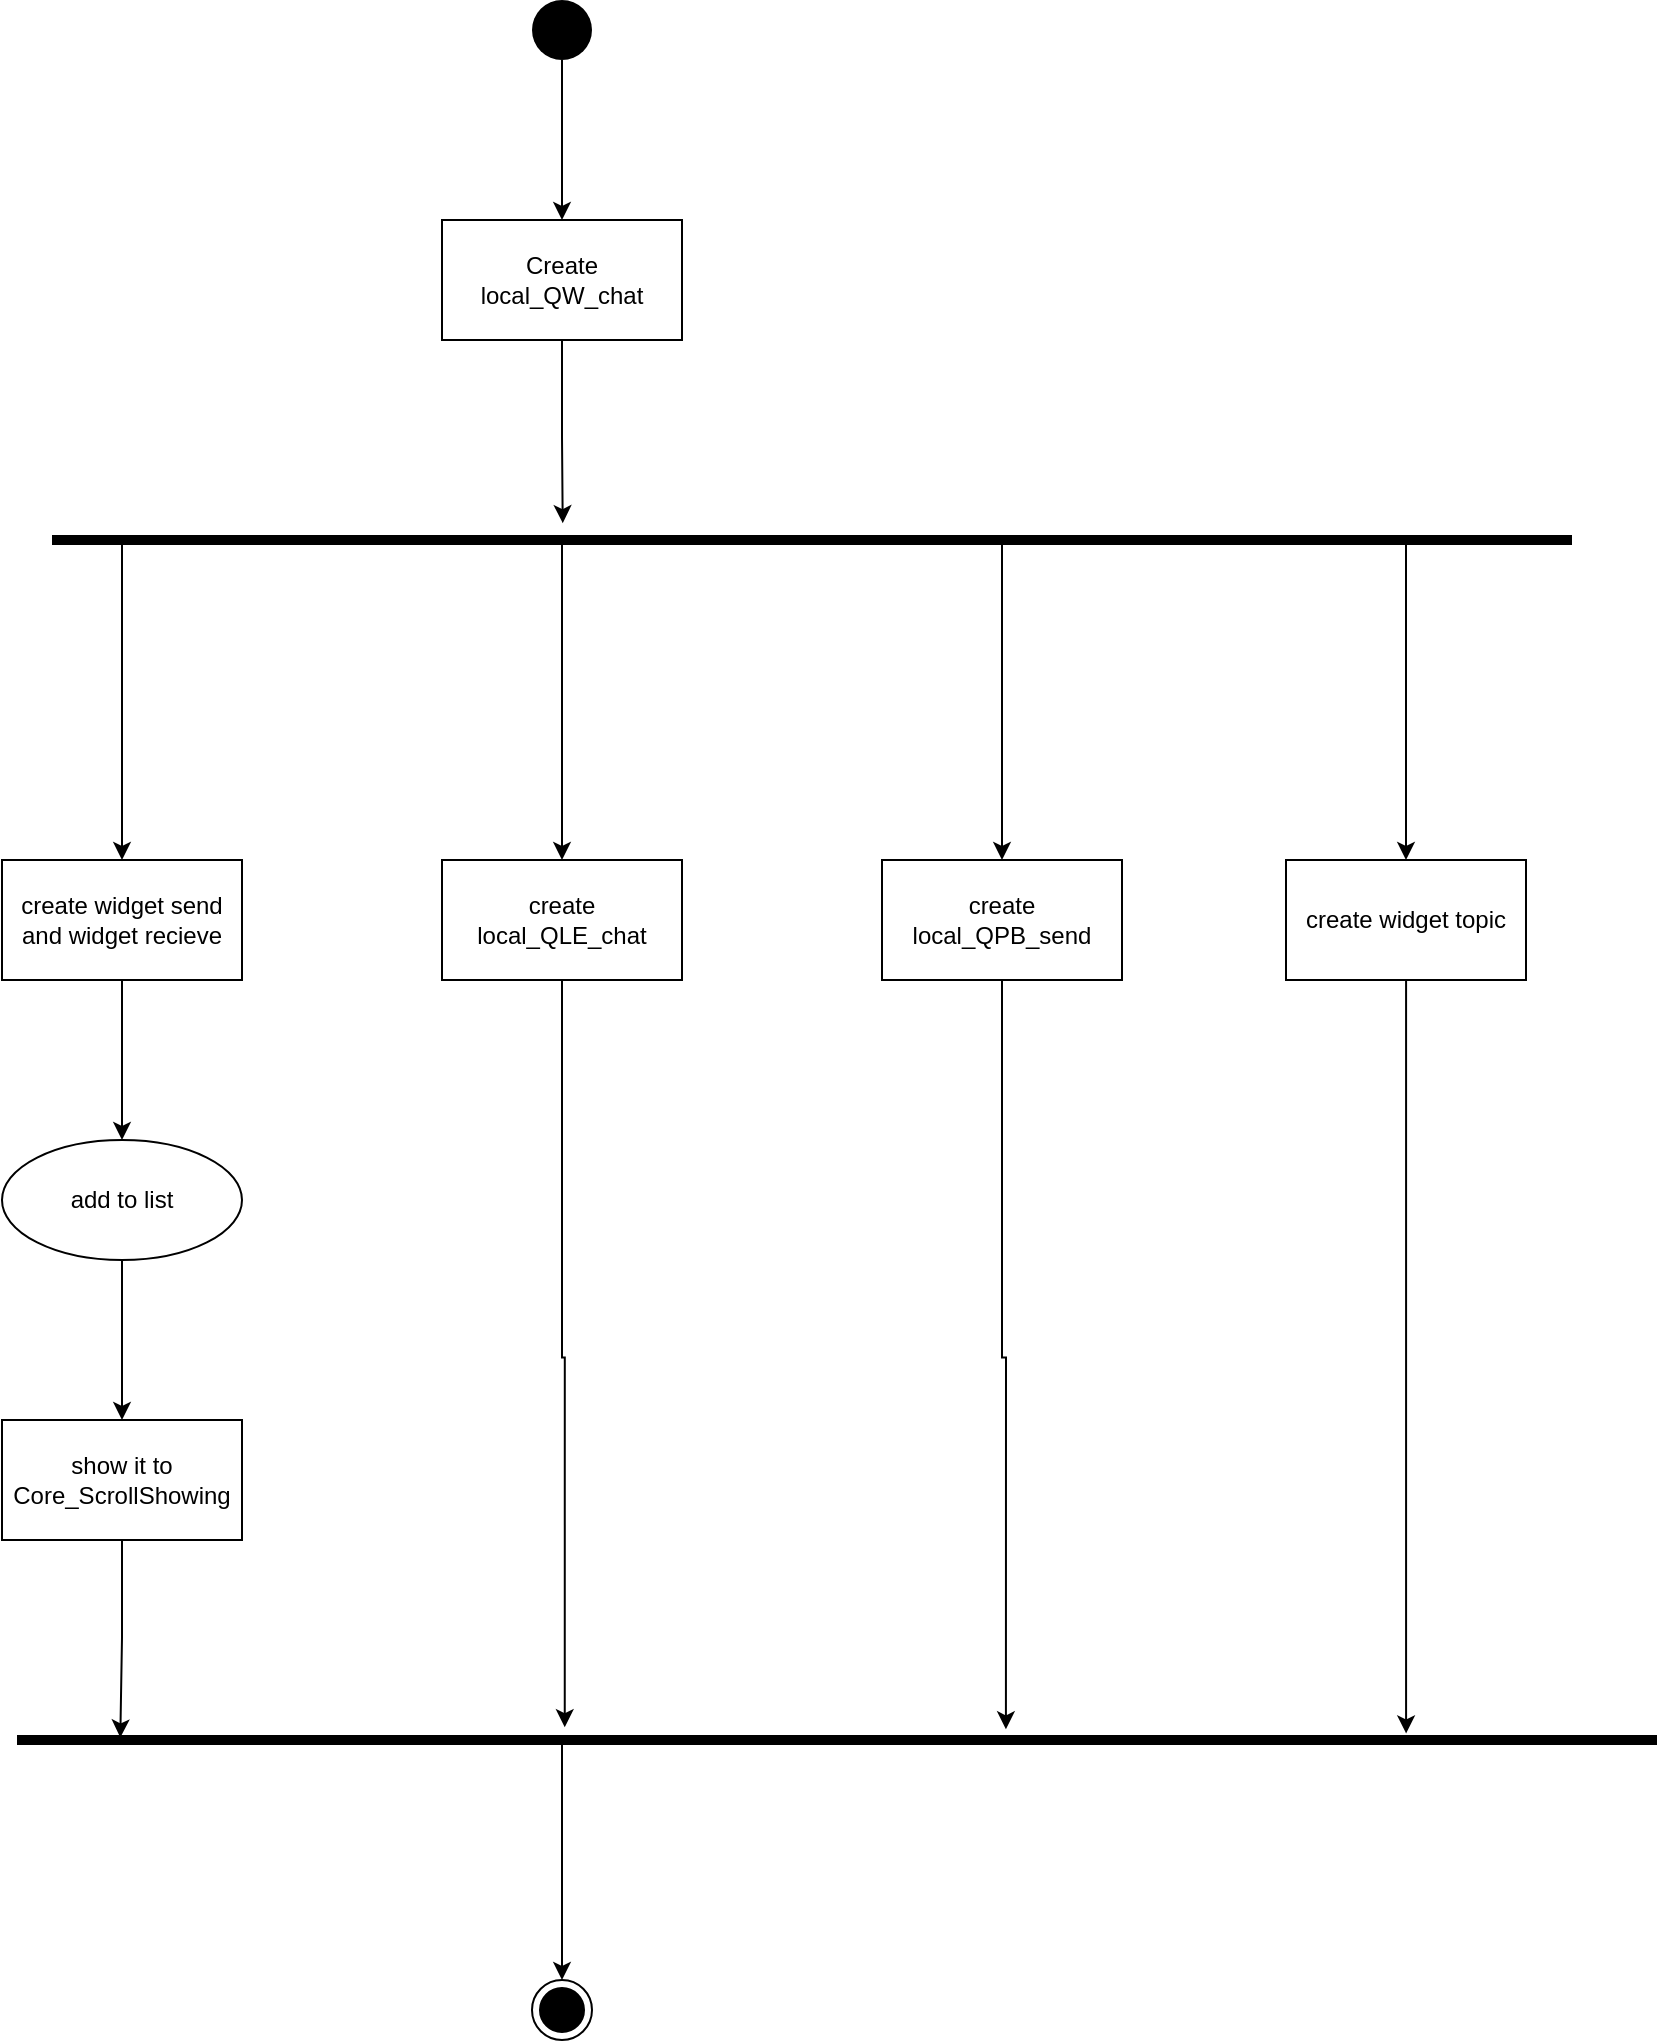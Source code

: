 <mxfile version="20.3.0" type="device" pages="3"><diagram id="C5RBs43oDa-KdzZeNtuy" name="Initial"><mxGraphModel dx="782" dy="579" grid="1" gridSize="10" guides="1" tooltips="1" connect="1" arrows="1" fold="1" page="1" pageScale="1" pageWidth="827" pageHeight="1169" math="0" shadow="0"><root><mxCell id="WIyWlLk6GJQsqaUBKTNV-0"/><mxCell id="WIyWlLk6GJQsqaUBKTNV-1" parent="WIyWlLk6GJQsqaUBKTNV-0"/><mxCell id="gAQyVc0yZ2jPwUGrvkeE-2" value="" style="edgeStyle=orthogonalEdgeStyle;rounded=0;orthogonalLoop=1;jettySize=auto;html=1;" parent="WIyWlLk6GJQsqaUBKTNV-1" source="gAQyVc0yZ2jPwUGrvkeE-0" target="gAQyVc0yZ2jPwUGrvkeE-1" edge="1"><mxGeometry relative="1" as="geometry"/></mxCell><mxCell id="gAQyVc0yZ2jPwUGrvkeE-0" value="" style="ellipse;fillColor=#000000;strokeColor=none;" parent="WIyWlLk6GJQsqaUBKTNV-1" vertex="1"><mxGeometry x="450" y="10" width="30" height="30" as="geometry"/></mxCell><mxCell id="yl78M0lg0i2C8LSxIVvB-11" style="edgeStyle=orthogonalEdgeStyle;rounded=0;orthogonalLoop=1;jettySize=auto;html=1;entryX=-1.187;entryY=0.664;entryDx=0;entryDy=0;entryPerimeter=0;" parent="WIyWlLk6GJQsqaUBKTNV-1" source="gAQyVc0yZ2jPwUGrvkeE-1" target="gAQyVc0yZ2jPwUGrvkeE-3" edge="1"><mxGeometry relative="1" as="geometry"/></mxCell><mxCell id="gAQyVc0yZ2jPwUGrvkeE-1" value="Create local_QW_chat" style="whiteSpace=wrap;html=1;fillColor=#FFFFFF;strokeColor=default;" parent="WIyWlLk6GJQsqaUBKTNV-1" vertex="1"><mxGeometry x="405" y="120" width="120" height="60" as="geometry"/></mxCell><mxCell id="yl78M0lg0i2C8LSxIVvB-2" value="" style="edgeStyle=orthogonalEdgeStyle;rounded=0;orthogonalLoop=1;jettySize=auto;html=1;" parent="WIyWlLk6GJQsqaUBKTNV-1" source="gAQyVc0yZ2jPwUGrvkeE-3" target="yl78M0lg0i2C8LSxIVvB-1" edge="1"><mxGeometry relative="1" as="geometry"><Array as="points"><mxPoint x="245" y="320"/><mxPoint x="245" y="320"/></Array></mxGeometry></mxCell><mxCell id="yl78M0lg0i2C8LSxIVvB-8" value="" style="edgeStyle=orthogonalEdgeStyle;rounded=0;orthogonalLoop=1;jettySize=auto;html=1;" parent="WIyWlLk6GJQsqaUBKTNV-1" source="gAQyVc0yZ2jPwUGrvkeE-3" target="yl78M0lg0i2C8LSxIVvB-7" edge="1"><mxGeometry relative="1" as="geometry"><Array as="points"><mxPoint x="465" y="350"/><mxPoint x="465" y="350"/></Array></mxGeometry></mxCell><mxCell id="yl78M0lg0i2C8LSxIVvB-10" style="edgeStyle=orthogonalEdgeStyle;rounded=0;orthogonalLoop=1;jettySize=auto;html=1;entryX=0.5;entryY=0;entryDx=0;entryDy=0;" parent="WIyWlLk6GJQsqaUBKTNV-1" source="gAQyVc0yZ2jPwUGrvkeE-3" target="yl78M0lg0i2C8LSxIVvB-9" edge="1"><mxGeometry relative="1" as="geometry"><Array as="points"><mxPoint x="685" y="340"/><mxPoint x="685" y="340"/></Array></mxGeometry></mxCell><mxCell id="nHrGMyYGFRZTOgk4sbaN-1" style="edgeStyle=orthogonalEdgeStyle;rounded=0;orthogonalLoop=1;jettySize=auto;html=1;entryX=0.5;entryY=0;entryDx=0;entryDy=0;" parent="WIyWlLk6GJQsqaUBKTNV-1" source="gAQyVc0yZ2jPwUGrvkeE-3" target="nHrGMyYGFRZTOgk4sbaN-0" edge="1"><mxGeometry relative="1" as="geometry"><Array as="points"><mxPoint x="887" y="350"/><mxPoint x="887" y="350"/></Array></mxGeometry></mxCell><mxCell id="gAQyVc0yZ2jPwUGrvkeE-3" value="" style="html=1;points=[];perimeter=orthogonalPerimeter;fillColor=#000000;strokeColor=none;rotation=90;" parent="WIyWlLk6GJQsqaUBKTNV-1" vertex="1"><mxGeometry x="587.5" y="-100" width="5" height="760" as="geometry"/></mxCell><mxCell id="yl78M0lg0i2C8LSxIVvB-4" value="" style="edgeStyle=orthogonalEdgeStyle;rounded=0;orthogonalLoop=1;jettySize=auto;html=1;" parent="WIyWlLk6GJQsqaUBKTNV-1" source="yl78M0lg0i2C8LSxIVvB-1" target="yl78M0lg0i2C8LSxIVvB-3" edge="1"><mxGeometry relative="1" as="geometry"/></mxCell><mxCell id="yl78M0lg0i2C8LSxIVvB-1" value="create widget send and widget recieve" style="whiteSpace=wrap;html=1;fillColor=#FFFFFF;strokeColor=default;" parent="WIyWlLk6GJQsqaUBKTNV-1" vertex="1"><mxGeometry x="185" y="440" width="120" height="60" as="geometry"/></mxCell><mxCell id="yl78M0lg0i2C8LSxIVvB-6" value="" style="edgeStyle=orthogonalEdgeStyle;rounded=0;orthogonalLoop=1;jettySize=auto;html=1;" parent="WIyWlLk6GJQsqaUBKTNV-1" source="yl78M0lg0i2C8LSxIVvB-3" target="yl78M0lg0i2C8LSxIVvB-5" edge="1"><mxGeometry relative="1" as="geometry"/></mxCell><mxCell id="yl78M0lg0i2C8LSxIVvB-3" value="add to list" style="ellipse;whiteSpace=wrap;html=1;fillColor=#FFFFFF;" parent="WIyWlLk6GJQsqaUBKTNV-1" vertex="1"><mxGeometry x="185" y="580" width="120" height="60" as="geometry"/></mxCell><mxCell id="yl78M0lg0i2C8LSxIVvB-13" style="edgeStyle=orthogonalEdgeStyle;rounded=0;orthogonalLoop=1;jettySize=auto;html=1;entryX=0.249;entryY=0.937;entryDx=0;entryDy=0;entryPerimeter=0;" parent="WIyWlLk6GJQsqaUBKTNV-1" source="yl78M0lg0i2C8LSxIVvB-5" target="yl78M0lg0i2C8LSxIVvB-12" edge="1"><mxGeometry relative="1" as="geometry"/></mxCell><mxCell id="yl78M0lg0i2C8LSxIVvB-5" value="show it to Core_ScrollShowing" style="whiteSpace=wrap;html=1;fillColor=#FFFFFF;" parent="WIyWlLk6GJQsqaUBKTNV-1" vertex="1"><mxGeometry x="185" y="720" width="120" height="60" as="geometry"/></mxCell><mxCell id="yl78M0lg0i2C8LSxIVvB-14" style="edgeStyle=orthogonalEdgeStyle;rounded=0;orthogonalLoop=1;jettySize=auto;html=1;entryX=-0.777;entryY=0.666;entryDx=0;entryDy=0;entryPerimeter=0;" parent="WIyWlLk6GJQsqaUBKTNV-1" source="yl78M0lg0i2C8LSxIVvB-7" target="yl78M0lg0i2C8LSxIVvB-12" edge="1"><mxGeometry relative="1" as="geometry"/></mxCell><mxCell id="yl78M0lg0i2C8LSxIVvB-7" value="create local_QLE_chat" style="whiteSpace=wrap;html=1;fillColor=#FFFFFF;strokeColor=default;" parent="WIyWlLk6GJQsqaUBKTNV-1" vertex="1"><mxGeometry x="405" y="440" width="120" height="60" as="geometry"/></mxCell><mxCell id="yl78M0lg0i2C8LSxIVvB-15" style="edgeStyle=orthogonalEdgeStyle;rounded=0;orthogonalLoop=1;jettySize=auto;html=1;entryX=-0.572;entryY=0.397;entryDx=0;entryDy=0;entryPerimeter=0;" parent="WIyWlLk6GJQsqaUBKTNV-1" source="yl78M0lg0i2C8LSxIVvB-9" target="yl78M0lg0i2C8LSxIVvB-12" edge="1"><mxGeometry relative="1" as="geometry"/></mxCell><mxCell id="yl78M0lg0i2C8LSxIVvB-9" value="create local_QPB_send" style="whiteSpace=wrap;html=1;fillColor=#FFFFFF;strokeColor=default;" parent="WIyWlLk6GJQsqaUBKTNV-1" vertex="1"><mxGeometry x="625" y="440" width="120" height="60" as="geometry"/></mxCell><mxCell id="nHrGMyYGFRZTOgk4sbaN-3" style="edgeStyle=orthogonalEdgeStyle;rounded=0;orthogonalLoop=1;jettySize=auto;html=1;entryX=0.5;entryY=0;entryDx=0;entryDy=0;" parent="WIyWlLk6GJQsqaUBKTNV-1" source="yl78M0lg0i2C8LSxIVvB-12" target="yl78M0lg0i2C8LSxIVvB-16" edge="1"><mxGeometry relative="1" as="geometry"><Array as="points"><mxPoint x="465" y="910"/><mxPoint x="465" y="910"/></Array></mxGeometry></mxCell><mxCell id="yl78M0lg0i2C8LSxIVvB-12" value="" style="html=1;points=[];perimeter=orthogonalPerimeter;fillColor=#000000;strokeColor=none;rotation=90;" parent="WIyWlLk6GJQsqaUBKTNV-1" vertex="1"><mxGeometry x="600" y="470" width="5" height="820" as="geometry"/></mxCell><mxCell id="yl78M0lg0i2C8LSxIVvB-16" value="" style="ellipse;html=1;shape=endState;fillColor=strokeColor;strokeColor=default;" parent="WIyWlLk6GJQsqaUBKTNV-1" vertex="1"><mxGeometry x="450" y="1000" width="30" height="30" as="geometry"/></mxCell><mxCell id="nHrGMyYGFRZTOgk4sbaN-2" style="edgeStyle=orthogonalEdgeStyle;rounded=0;orthogonalLoop=1;jettySize=auto;html=1;entryX=-0.162;entryY=0.153;entryDx=0;entryDy=0;entryPerimeter=0;" parent="WIyWlLk6GJQsqaUBKTNV-1" source="nHrGMyYGFRZTOgk4sbaN-0" target="yl78M0lg0i2C8LSxIVvB-12" edge="1"><mxGeometry relative="1" as="geometry"/></mxCell><mxCell id="nHrGMyYGFRZTOgk4sbaN-0" value="create widget topic" style="whiteSpace=wrap;html=1;fillColor=#FFFFFF;strokeColor=default;" parent="WIyWlLk6GJQsqaUBKTNV-1" vertex="1"><mxGeometry x="827" y="440" width="120" height="60" as="geometry"/></mxCell></root></mxGraphModel></diagram><diagram id="znbxZHdOzwRDQWVOFQ8G" name="Activity"><mxGraphModel dx="4864" dy="1158" grid="1" gridSize="10" guides="1" tooltips="1" connect="1" arrows="1" fold="1" page="1" pageScale="1" pageWidth="3300" pageHeight="4681" math="0" shadow="0"><root><mxCell id="0"/><mxCell id="1" parent="0"/><mxCell id="TiAFuRBA2sVy4c_t82Nj-5" value="" style="edgeStyle=orthogonalEdgeStyle;rounded=0;orthogonalLoop=1;jettySize=auto;html=1;" parent="1" source="TiAFuRBA2sVy4c_t82Nj-2" target="TiAFuRBA2sVy4c_t82Nj-4" edge="1"><mxGeometry relative="1" as="geometry"/></mxCell><mxCell id="TiAFuRBA2sVy4c_t82Nj-2" value="the screen display UI_Chat" style="whiteSpace=wrap;html=1;fillColor=default;strokeColor=default;" parent="1" vertex="1"><mxGeometry x="840" y="123" width="120" height="60" as="geometry"/></mxCell><mxCell id="TiAFuRBA2sVy4c_t82Nj-15" value="" style="edgeStyle=orthogonalEdgeStyle;rounded=0;orthogonalLoop=1;jettySize=auto;html=1;" parent="1" source="TiAFuRBA2sVy4c_t82Nj-4" target="TiAFuRBA2sVy4c_t82Nj-14" edge="1"><mxGeometry relative="1" as="geometry"/></mxCell><mxCell id="TiAFuRBA2sVy4c_t82Nj-4" value="enter keyWord" style="whiteSpace=wrap;html=1;" parent="1" vertex="1"><mxGeometry x="840" y="263" width="120" height="60" as="geometry"/></mxCell><mxCell id="TiAFuRBA2sVy4c_t82Nj-10" style="edgeStyle=orthogonalEdgeStyle;rounded=0;orthogonalLoop=1;jettySize=auto;html=1;entryX=1;entryY=0.5;entryDx=0;entryDy=0;" parent="1" source="TiAFuRBA2sVy4c_t82Nj-6" target="TiAFuRBA2sVy4c_t82Nj-9" edge="1"><mxGeometry relative="1" as="geometry"/></mxCell><mxCell id="QU8HoFqkoEEgDYpXJQ2D-2" value="" style="edgeStyle=orthogonalEdgeStyle;rounded=0;orthogonalLoop=1;jettySize=auto;html=1;" parent="1" source="TiAFuRBA2sVy4c_t82Nj-6" target="QU8HoFqkoEEgDYpXJQ2D-1" edge="1"><mxGeometry relative="1" as="geometry"/></mxCell><mxCell id="TiAFuRBA2sVy4c_t82Nj-6" value="click send &lt;br&gt;or press enter" style="rhombus;whiteSpace=wrap;html=1;" parent="1" vertex="1"><mxGeometry x="842" y="773" width="115" height="110" as="geometry"/></mxCell><mxCell id="TiAFuRBA2sVy4c_t82Nj-9" value="" style="shape=sumEllipse;perimeter=ellipsePerimeter;whiteSpace=wrap;html=1;backgroundOutline=1;strokeColor=default;fillColor=default;" parent="1" vertex="1"><mxGeometry x="684.5" y="813" width="30" height="30" as="geometry"/></mxCell><mxCell id="TiAFuRBA2sVy4c_t82Nj-17" value="" style="edgeStyle=orthogonalEdgeStyle;rounded=0;orthogonalLoop=1;jettySize=auto;html=1;" parent="1" source="TiAFuRBA2sVy4c_t82Nj-14" target="TiAFuRBA2sVy4c_t82Nj-16" edge="1"><mxGeometry relative="1" as="geometry"/></mxCell><mxCell id="TiAFuRBA2sVy4c_t82Nj-19" value="" style="edgeStyle=orthogonalEdgeStyle;rounded=0;orthogonalLoop=1;jettySize=auto;html=1;" parent="1" source="TiAFuRBA2sVy4c_t82Nj-14" target="TiAFuRBA2sVy4c_t82Nj-18" edge="1"><mxGeometry relative="1" as="geometry"/></mxCell><mxCell id="TiAFuRBA2sVy4c_t82Nj-14" value="if input&lt;br&gt;&amp;nbsp;is not blank" style="rhombus;whiteSpace=wrap;html=1;" parent="1" vertex="1"><mxGeometry x="860" y="443" width="80" height="80" as="geometry"/></mxCell><mxCell id="TiAFuRBA2sVy4c_t82Nj-16" value="Disable button" style="whiteSpace=wrap;html=1;" parent="1" vertex="1"><mxGeometry x="642.5" y="453" width="120" height="60" as="geometry"/></mxCell><mxCell id="TiAFuRBA2sVy4c_t82Nj-21" style="edgeStyle=orthogonalEdgeStyle;rounded=0;orthogonalLoop=1;jettySize=auto;html=1;entryX=0.5;entryY=0;entryDx=0;entryDy=0;" parent="1" source="TiAFuRBA2sVy4c_t82Nj-18" target="TiAFuRBA2sVy4c_t82Nj-6" edge="1"><mxGeometry relative="1" as="geometry"/></mxCell><mxCell id="TiAFuRBA2sVy4c_t82Nj-18" value="Enable button" style="whiteSpace=wrap;html=1;" parent="1" vertex="1"><mxGeometry x="840" y="603" width="120" height="60" as="geometry"/></mxCell><mxCell id="TiAFuRBA2sVy4c_t82Nj-22" value="False" style="text;html=1;align=center;verticalAlign=middle;resizable=0;points=[];autosize=1;strokeColor=none;fillColor=none;" parent="1" vertex="1"><mxGeometry x="790" y="453" width="50" height="30" as="geometry"/></mxCell><mxCell id="TiAFuRBA2sVy4c_t82Nj-23" value="True" style="text;html=1;align=center;verticalAlign=middle;resizable=0;points=[];autosize=1;strokeColor=none;fillColor=none;" parent="1" vertex="1"><mxGeometry x="890" y="548" width="50" height="30" as="geometry"/></mxCell><mxCell id="QU8HoFqkoEEgDYpXJQ2D-6" value="" style="edgeStyle=orthogonalEdgeStyle;rounded=0;orthogonalLoop=1;jettySize=auto;html=1;" parent="1" source="QU8HoFqkoEEgDYpXJQ2D-1" target="QU8HoFqkoEEgDYpXJQ2D-5" edge="1"><mxGeometry relative="1" as="geometry"/></mxCell><mxCell id="QU8HoFqkoEEgDYpXJQ2D-37" value="" style="edgeStyle=orthogonalEdgeStyle;rounded=0;orthogonalLoop=1;jettySize=auto;html=1;entryX=0;entryY=0.5;entryDx=0;entryDy=0;" parent="1" source="QU8HoFqkoEEgDYpXJQ2D-1" target="QU8HoFqkoEEgDYpXJQ2D-41" edge="1"><mxGeometry relative="1" as="geometry"><mxPoint x="2262" y="1015" as="targetPoint"/></mxGeometry></mxCell><mxCell id="IBXgnpSzdFfLvlBgkJD_-2" value="" style="edgeStyle=orthogonalEdgeStyle;rounded=0;orthogonalLoop=1;jettySize=auto;html=1;" parent="1" source="QU8HoFqkoEEgDYpXJQ2D-1" target="IBXgnpSzdFfLvlBgkJD_-1" edge="1"><mxGeometry relative="1" as="geometry"/></mxCell><mxCell id="QU8HoFqkoEEgDYpXJQ2D-1" value="check text" style="rhombus;whiteSpace=wrap;html=1;" parent="1" vertex="1"><mxGeometry x="842" y="963" width="115" height="110" as="geometry"/></mxCell><mxCell id="QU8HoFqkoEEgDYpXJQ2D-8" value="" style="edgeStyle=orthogonalEdgeStyle;rounded=0;orthogonalLoop=1;jettySize=auto;html=1;" parent="1" source="QU8HoFqkoEEgDYpXJQ2D-5" target="QU8HoFqkoEEgDYpXJQ2D-7" edge="1"><mxGeometry relative="1" as="geometry"/></mxCell><mxCell id="QU8HoFqkoEEgDYpXJQ2D-5" value="Set topic" style="ellipse;whiteSpace=wrap;html=1;" parent="1" vertex="1"><mxGeometry x="644.5" y="988" width="120" height="60" as="geometry"/></mxCell><mxCell id="QU8HoFqkoEEgDYpXJQ2D-7" value="Show topic in widget topic" style="whiteSpace=wrap;html=1;" parent="1" vertex="1"><mxGeometry x="445" y="988" width="120" height="60" as="geometry"/></mxCell><mxCell id="QU8HoFqkoEEgDYpXJQ2D-16" value="" style="edgeStyle=orthogonalEdgeStyle;rounded=0;orthogonalLoop=1;jettySize=auto;html=1;" parent="1" source="QU8HoFqkoEEgDYpXJQ2D-13" target="QU8HoFqkoEEgDYpXJQ2D-15" edge="1"><mxGeometry relative="1" as="geometry"/></mxCell><mxCell id="QU8HoFqkoEEgDYpXJQ2D-18" value="" style="edgeStyle=orthogonalEdgeStyle;rounded=0;orthogonalLoop=1;jettySize=auto;html=1;" parent="1" source="QU8HoFqkoEEgDYpXJQ2D-13" target="QU8HoFqkoEEgDYpXJQ2D-17" edge="1"><mxGeometry relative="1" as="geometry"/></mxCell><mxCell id="QU8HoFqkoEEgDYpXJQ2D-13" value="find it is word" style="rhombus;whiteSpace=wrap;html=1;" parent="1" vertex="1"><mxGeometry x="478.5" y="1153" width="80" height="80" as="geometry"/></mxCell><mxCell id="OXlbW1o4l9z9civhsQgF-5" style="edgeStyle=orthogonalEdgeStyle;rounded=0;orthogonalLoop=1;jettySize=auto;html=1;entryX=1;entryY=0.5;entryDx=0;entryDy=0;" parent="1" source="QU8HoFqkoEEgDYpXJQ2D-15" target="OXlbW1o4l9z9civhsQgF-4" edge="1"><mxGeometry relative="1" as="geometry"/></mxCell><mxCell id="a6wJqT32JS7wYcjhIeRo-15" style="edgeStyle=orthogonalEdgeStyle;rounded=0;orthogonalLoop=1;jettySize=auto;html=1;entryX=1;entryY=0.5;entryDx=0;entryDy=0;" edge="1" parent="1" source="QU8HoFqkoEEgDYpXJQ2D-15" target="a6wJqT32JS7wYcjhIeRo-14"><mxGeometry relative="1" as="geometry"><Array as="points"><mxPoint x="519" y="1488"/></Array></mxGeometry></mxCell><mxCell id="QU8HoFqkoEEgDYpXJQ2D-15" value="find it is meaning word" style="rhombus;whiteSpace=wrap;html=1;" parent="1" vertex="1"><mxGeometry x="478.5" y="1313" width="80" height="80" as="geometry"/></mxCell><mxCell id="OXlbW1o4l9z9civhsQgF-2" style="edgeStyle=orthogonalEdgeStyle;rounded=0;orthogonalLoop=1;jettySize=auto;html=1;entryX=1;entryY=0.5;entryDx=0;entryDy=0;" parent="1" source="QU8HoFqkoEEgDYpXJQ2D-17" target="OXlbW1o4l9z9civhsQgF-1" edge="1"><mxGeometry relative="1" as="geometry"/></mxCell><mxCell id="QU8HoFqkoEEgDYpXJQ2D-17" value="set text is wordCurrent" style="ellipse;whiteSpace=wrap;html=1;" parent="1" vertex="1"><mxGeometry x="298.5" y="1163" width="120" height="60" as="geometry"/></mxCell><mxCell id="QU8HoFqkoEEgDYpXJQ2D-19" value="show the word in widget show word receive" style="whiteSpace=wrap;html=1;" parent="1" vertex="1"><mxGeometry x="-86" y="1163" width="120" height="60" as="geometry"/></mxCell><mxCell id="QU8HoFqkoEEgDYpXJQ2D-22" value="show all words about this meaning to show word receive" style="whiteSpace=wrap;html=1;" parent="1" vertex="1"><mxGeometry x="-86" y="1323" width="120" height="60" as="geometry"/></mxCell><mxCell id="QU8HoFqkoEEgDYpXJQ2D-31" value="" style="edgeStyle=orthogonalEdgeStyle;rounded=0;orthogonalLoop=1;jettySize=auto;html=1;" parent="1" source="QU8HoFqkoEEgDYpXJQ2D-24" target="QU8HoFqkoEEgDYpXJQ2D-30" edge="1"><mxGeometry relative="1" as="geometry"/></mxCell><mxCell id="a6wJqT32JS7wYcjhIeRo-1" style="edgeStyle=orthogonalEdgeStyle;rounded=0;orthogonalLoop=1;jettySize=auto;html=1;entryX=0;entryY=0.5;entryDx=0;entryDy=0;" edge="1" parent="1" source="QU8HoFqkoEEgDYpXJQ2D-24" target="QU8HoFqkoEEgDYpXJQ2D-26"><mxGeometry relative="1" as="geometry"/></mxCell><mxCell id="QU8HoFqkoEEgDYpXJQ2D-24" value="find it in grammar" style="rhombus;whiteSpace=wrap;html=1;" parent="1" vertex="1"><mxGeometry x="1322" y="1153" width="80" height="80" as="geometry"/></mxCell><mxCell id="a6wJqT32JS7wYcjhIeRo-3" style="edgeStyle=orthogonalEdgeStyle;rounded=0;orthogonalLoop=1;jettySize=auto;html=1;entryX=0;entryY=0.5;entryDx=0;entryDy=0;" edge="1" parent="1" source="QU8HoFqkoEEgDYpXJQ2D-26" target="OXlbW1o4l9z9civhsQgF-7"><mxGeometry relative="1" as="geometry"/></mxCell><mxCell id="QU8HoFqkoEEgDYpXJQ2D-26" value="set text is grammarCurrent" style="ellipse;whiteSpace=wrap;html=1;" parent="1" vertex="1"><mxGeometry x="1482.5" y="1163" width="120" height="60" as="geometry"/></mxCell><mxCell id="QU8HoFqkoEEgDYpXJQ2D-28" value="show the grammar in widget grammar" style="whiteSpace=wrap;html=1;" parent="1" vertex="1"><mxGeometry x="1882.5" y="1163" width="120" height="60" as="geometry"/></mxCell><mxCell id="a6wJqT32JS7wYcjhIeRo-5" style="edgeStyle=orthogonalEdgeStyle;rounded=0;orthogonalLoop=1;jettySize=auto;html=1;entryX=0;entryY=0.5;entryDx=0;entryDy=0;" edge="1" parent="1" source="QU8HoFqkoEEgDYpXJQ2D-30" target="OXlbW1o4l9z9civhsQgF-10"><mxGeometry relative="1" as="geometry"/></mxCell><mxCell id="a6wJqT32JS7wYcjhIeRo-8" style="edgeStyle=orthogonalEdgeStyle;rounded=0;orthogonalLoop=1;jettySize=auto;html=1;entryX=0;entryY=0.5;entryDx=0;entryDy=0;" edge="1" parent="1" source="QU8HoFqkoEEgDYpXJQ2D-30" target="OXlbW1o4l9z9civhsQgF-13"><mxGeometry relative="1" as="geometry"><Array as="points"><mxPoint x="1362.5" y="1488"/></Array></mxGeometry></mxCell><mxCell id="QU8HoFqkoEEgDYpXJQ2D-30" value="find it in structure" style="rhombus;whiteSpace=wrap;html=1;" parent="1" vertex="1"><mxGeometry x="1322" y="1313" width="80" height="80" as="geometry"/></mxCell><mxCell id="QU8HoFqkoEEgDYpXJQ2D-32" value="show all grammar about this structure" style="whiteSpace=wrap;html=1;" parent="1" vertex="1"><mxGeometry x="1882.5" y="1323" width="120" height="60" as="geometry"/></mxCell><mxCell id="QU8HoFqkoEEgDYpXJQ2D-34" value="Topic" style="text;html=1;align=center;verticalAlign=middle;resizable=0;points=[];autosize=1;strokeColor=none;fillColor=none;" parent="1" vertex="1"><mxGeometry x="785" y="988" width="50" height="30" as="geometry"/></mxCell><mxCell id="QU8HoFqkoEEgDYpXJQ2D-38" value="keyWord" style="text;html=1;align=center;verticalAlign=middle;resizable=0;points=[];autosize=1;strokeColor=none;fillColor=none;" parent="1" vertex="1"><mxGeometry x="957" y="988" width="70" height="30" as="geometry"/></mxCell><mxCell id="QU8HoFqkoEEgDYpXJQ2D-43" value="" style="edgeStyle=orthogonalEdgeStyle;rounded=0;orthogonalLoop=1;jettySize=auto;html=1;" parent="1" source="QU8HoFqkoEEgDYpXJQ2D-41" target="QU8HoFqkoEEgDYpXJQ2D-42" edge="1"><mxGeometry relative="1" as="geometry"/></mxCell><mxCell id="QU8HoFqkoEEgDYpXJQ2D-55" value="" style="edgeStyle=orthogonalEdgeStyle;rounded=0;orthogonalLoop=1;jettySize=auto;html=1;" parent="1" source="QU8HoFqkoEEgDYpXJQ2D-41" target="QU8HoFqkoEEgDYpXJQ2D-54" edge="1"><mxGeometry relative="1" as="geometry"/></mxCell><mxCell id="QU8HoFqkoEEgDYpXJQ2D-41" value="topic is word" style="rhombus;whiteSpace=wrap;html=1;" parent="1" vertex="1"><mxGeometry x="2300" y="961" width="115" height="110" as="geometry"/></mxCell><mxCell id="QU8HoFqkoEEgDYpXJQ2D-45" value="" style="edgeStyle=orthogonalEdgeStyle;rounded=0;orthogonalLoop=1;jettySize=auto;html=1;" parent="1" source="QU8HoFqkoEEgDYpXJQ2D-42" target="QU8HoFqkoEEgDYpXJQ2D-44" edge="1"><mxGeometry relative="1" as="geometry"/></mxCell><mxCell id="OXlbW1o4l9z9civhsQgF-18" value="" style="edgeStyle=orthogonalEdgeStyle;rounded=0;orthogonalLoop=1;jettySize=auto;html=1;" parent="1" source="QU8HoFqkoEEgDYpXJQ2D-42" target="OXlbW1o4l9z9civhsQgF-17" edge="1"><mxGeometry relative="1" as="geometry"/></mxCell><mxCell id="QU8HoFqkoEEgDYpXJQ2D-42" value="wordCurrent is not null" style="rhombus;whiteSpace=wrap;html=1;" parent="1" vertex="1"><mxGeometry x="2300" y="1151" width="115" height="110" as="geometry"/></mxCell><mxCell id="OXlbW1o4l9z9civhsQgF-21" style="edgeStyle=orthogonalEdgeStyle;rounded=0;orthogonalLoop=1;jettySize=auto;html=1;entryX=0;entryY=0.5;entryDx=0;entryDy=0;" parent="1" source="QU8HoFqkoEEgDYpXJQ2D-44" target="OXlbW1o4l9z9civhsQgF-20" edge="1"><mxGeometry relative="1" as="geometry"/></mxCell><mxCell id="OXlbW1o4l9z9civhsQgF-24" style="edgeStyle=orthogonalEdgeStyle;rounded=0;orthogonalLoop=1;jettySize=auto;html=1;entryX=0;entryY=0.5;entryDx=0;entryDy=0;" parent="1" source="QU8HoFqkoEEgDYpXJQ2D-44" target="OXlbW1o4l9z9civhsQgF-23" edge="1"><mxGeometry relative="1" as="geometry"><Array as="points"><mxPoint x="2358" y="1546"/></Array></mxGeometry></mxCell><mxCell id="QU8HoFqkoEEgDYpXJQ2D-44" value="is &quot;Synonym&quot;" style="rhombus;whiteSpace=wrap;html=1;" parent="1" vertex="1"><mxGeometry x="2300" y="1341" width="115" height="110" as="geometry"/></mxCell><mxCell id="QU8HoFqkoEEgDYpXJQ2D-50" value="display in widget word" style="whiteSpace=wrap;html=1;" parent="1" vertex="1"><mxGeometry x="2680" y="1366" width="120" height="60" as="geometry"/></mxCell><mxCell id="QU8HoFqkoEEgDYpXJQ2D-57" value="" style="edgeStyle=orthogonalEdgeStyle;rounded=0;orthogonalLoop=1;jettySize=auto;html=1;" parent="1" source="QU8HoFqkoEEgDYpXJQ2D-54" target="QU8HoFqkoEEgDYpXJQ2D-56" edge="1"><mxGeometry relative="1" as="geometry"/></mxCell><mxCell id="QU8HoFqkoEEgDYpXJQ2D-54" value="topic is grammar" style="rhombus;whiteSpace=wrap;html=1;" parent="1" vertex="1"><mxGeometry x="2879" y="961" width="115" height="110" as="geometry"/></mxCell><mxCell id="QU8HoFqkoEEgDYpXJQ2D-59" value="" style="edgeStyle=orthogonalEdgeStyle;rounded=0;orthogonalLoop=1;jettySize=auto;html=1;" parent="1" source="QU8HoFqkoEEgDYpXJQ2D-56" target="QU8HoFqkoEEgDYpXJQ2D-58" edge="1"><mxGeometry relative="1" as="geometry"/></mxCell><mxCell id="OXlbW1o4l9z9civhsQgF-27" value="" style="edgeStyle=orthogonalEdgeStyle;rounded=0;orthogonalLoop=1;jettySize=auto;html=1;" parent="1" source="QU8HoFqkoEEgDYpXJQ2D-56" target="OXlbW1o4l9z9civhsQgF-26" edge="1"><mxGeometry relative="1" as="geometry"/></mxCell><mxCell id="QU8HoFqkoEEgDYpXJQ2D-56" value="grammarCurrent is not null" style="rhombus;whiteSpace=wrap;html=1;" parent="1" vertex="1"><mxGeometry x="2879" y="1151" width="115" height="110" as="geometry"/></mxCell><mxCell id="QU8HoFqkoEEgDYpXJQ2D-65" value="" style="edgeStyle=orthogonalEdgeStyle;rounded=0;orthogonalLoop=1;jettySize=auto;html=1;" parent="1" source="QU8HoFqkoEEgDYpXJQ2D-58" target="QU8HoFqkoEEgDYpXJQ2D-64" edge="1"><mxGeometry relative="1" as="geometry"/></mxCell><mxCell id="OXlbW1o4l9z9civhsQgF-30" value="" style="edgeStyle=orthogonalEdgeStyle;rounded=0;orthogonalLoop=1;jettySize=auto;html=1;entryX=0;entryY=0.5;entryDx=0;entryDy=0;" parent="1" source="QU8HoFqkoEEgDYpXJQ2D-58" target="OXlbW1o4l9z9civhsQgF-31" edge="1"><mxGeometry relative="1" as="geometry"><mxPoint x="3110" y="1396" as="targetPoint"/></mxGeometry></mxCell><mxCell id="QU8HoFqkoEEgDYpXJQ2D-58" value="is &quot;relative&quot;" style="rhombus;whiteSpace=wrap;html=1;" parent="1" vertex="1"><mxGeometry x="2879" y="1341" width="115" height="110" as="geometry"/></mxCell><mxCell id="QU8HoFqkoEEgDYpXJQ2D-62" value="display in widget grammar" style="whiteSpace=wrap;html=1;" parent="1" vertex="1"><mxGeometry x="3300" y="1366" width="120" height="60" as="geometry"/></mxCell><mxCell id="OXlbW1o4l9z9civhsQgF-34" style="edgeStyle=orthogonalEdgeStyle;rounded=0;orthogonalLoop=1;jettySize=auto;html=1;entryX=0;entryY=0.5;entryDx=0;entryDy=0;" parent="1" source="QU8HoFqkoEEgDYpXJQ2D-64" target="OXlbW1o4l9z9civhsQgF-33" edge="1"><mxGeometry relative="1" as="geometry"/></mxCell><mxCell id="OXlbW1o4l9z9civhsQgF-39" style="edgeStyle=orthogonalEdgeStyle;rounded=0;orthogonalLoop=1;jettySize=auto;html=1;entryX=0;entryY=0.5;entryDx=0;entryDy=0;" parent="1" source="QU8HoFqkoEEgDYpXJQ2D-64" target="OXlbW1o4l9z9civhsQgF-38" edge="1"><mxGeometry relative="1" as="geometry"><Array as="points"><mxPoint x="2936" y="1716"/></Array></mxGeometry></mxCell><mxCell id="QU8HoFqkoEEgDYpXJQ2D-64" value="is &quot;case&quot;" style="rhombus;whiteSpace=wrap;html=1;" parent="1" vertex="1"><mxGeometry x="2879" y="1531" width="115" height="110" as="geometry"/></mxCell><mxCell id="QU8HoFqkoEEgDYpXJQ2D-67" value="display in widget grammar" style="whiteSpace=wrap;html=1;" parent="1" vertex="1"><mxGeometry x="3300" y="1556" width="120" height="60" as="geometry"/></mxCell><mxCell id="QU8HoFqkoEEgDYpXJQ2D-72" value="Yes" style="text;html=1;align=center;verticalAlign=middle;resizable=0;points=[];autosize=1;strokeColor=none;fillColor=none;" parent="1" vertex="1"><mxGeometry x="2360" y="1101" width="40" height="30" as="geometry"/></mxCell><mxCell id="QU8HoFqkoEEgDYpXJQ2D-73" value="Yes" style="text;html=1;align=center;verticalAlign=middle;resizable=0;points=[];autosize=1;strokeColor=none;fillColor=none;" parent="1" vertex="1"><mxGeometry x="2420" y="1176" width="40" height="30" as="geometry"/></mxCell><mxCell id="QU8HoFqkoEEgDYpXJQ2D-74" value="Yes" style="text;html=1;align=center;verticalAlign=middle;resizable=0;points=[];autosize=1;strokeColor=none;fillColor=none;" parent="1" vertex="1"><mxGeometry x="2430" y="1366" width="40" height="30" as="geometry"/></mxCell><mxCell id="QU8HoFqkoEEgDYpXJQ2D-75" value="Show the key word is not defined" style="whiteSpace=wrap;html=1;" parent="1" vertex="1"><mxGeometry x="2680" y="1516" width="120" height="60" as="geometry"/></mxCell><mxCell id="QU8HoFqkoEEgDYpXJQ2D-77" value="No" style="text;html=1;align=center;verticalAlign=middle;resizable=0;points=[];autosize=1;strokeColor=none;fillColor=none;" parent="1" vertex="1"><mxGeometry x="2360" y="1481" width="40" height="30" as="geometry"/></mxCell><mxCell id="QU8HoFqkoEEgDYpXJQ2D-78" value="No" style="text;html=1;align=center;verticalAlign=middle;resizable=0;points=[];autosize=1;strokeColor=none;fillColor=none;" parent="1" vertex="1"><mxGeometry x="2660" y="986" width="40" height="30" as="geometry"/></mxCell><mxCell id="QU8HoFqkoEEgDYpXJQ2D-79" value="Yes" style="text;html=1;align=center;verticalAlign=middle;resizable=0;points=[];autosize=1;strokeColor=none;fillColor=none;" parent="1" vertex="1"><mxGeometry x="2930" y="1096" width="40" height="30" as="geometry"/></mxCell><mxCell id="QU8HoFqkoEEgDYpXJQ2D-80" value="Yes" style="text;html=1;align=center;verticalAlign=middle;resizable=0;points=[];autosize=1;strokeColor=none;fillColor=none;" parent="1" vertex="1"><mxGeometry x="3010" y="1176" width="40" height="30" as="geometry"/></mxCell><mxCell id="QU8HoFqkoEEgDYpXJQ2D-81" value="Yes" style="text;html=1;align=center;verticalAlign=middle;resizable=0;points=[];autosize=1;strokeColor=none;fillColor=none;" parent="1" vertex="1"><mxGeometry x="3010" y="1366" width="40" height="30" as="geometry"/></mxCell><mxCell id="QU8HoFqkoEEgDYpXJQ2D-82" value="Yes" style="text;html=1;align=center;verticalAlign=middle;resizable=0;points=[];autosize=1;strokeColor=none;fillColor=none;" parent="1" vertex="1"><mxGeometry x="3030" y="1556" width="40" height="30" as="geometry"/></mxCell><mxCell id="QU8HoFqkoEEgDYpXJQ2D-83" value="No" style="text;html=1;align=center;verticalAlign=middle;resizable=0;points=[];autosize=1;strokeColor=none;fillColor=none;" parent="1" vertex="1"><mxGeometry x="2930" y="1481" width="40" height="30" as="geometry"/></mxCell><mxCell id="QU8HoFqkoEEgDYpXJQ2D-84" value="show &quot;don't know talk about word&quot;" style="whiteSpace=wrap;html=1;" parent="1" vertex="1"><mxGeometry x="2680" y="1176" width="120" height="60" as="geometry"/></mxCell><mxCell id="QU8HoFqkoEEgDYpXJQ2D-86" value="No" style="text;html=1;align=center;verticalAlign=middle;resizable=0;points=[];autosize=1;strokeColor=none;fillColor=none;" parent="1" vertex="1"><mxGeometry x="2360" y="1281" width="40" height="30" as="geometry"/></mxCell><mxCell id="QU8HoFqkoEEgDYpXJQ2D-87" value="show &quot;dont't know talk about grammar&quot;" style="whiteSpace=wrap;html=1;" parent="1" vertex="1"><mxGeometry x="3300" y="1176" width="120" height="60" as="geometry"/></mxCell><mxCell id="QU8HoFqkoEEgDYpXJQ2D-89" value="No" style="text;html=1;align=center;verticalAlign=middle;resizable=0;points=[];autosize=1;strokeColor=none;fillColor=none;" parent="1" vertex="1"><mxGeometry x="2930" y="1281" width="40" height="30" as="geometry"/></mxCell><mxCell id="esJYgBS8t3n58RCkCnsv-1" value="Yes" style="text;html=1;align=center;verticalAlign=middle;resizable=0;points=[];autosize=1;strokeColor=none;fillColor=none;" parent="1" vertex="1"><mxGeometry x="434" y="1163" width="40" height="30" as="geometry"/></mxCell><mxCell id="esJYgBS8t3n58RCkCnsv-2" value="No" style="text;html=1;align=center;verticalAlign=middle;resizable=0;points=[];autosize=1;strokeColor=none;fillColor=none;" parent="1" vertex="1"><mxGeometry x="514" y="1268" width="40" height="30" as="geometry"/></mxCell><mxCell id="esJYgBS8t3n58RCkCnsv-3" value="Yes" style="text;html=1;align=center;verticalAlign=middle;resizable=0;points=[];autosize=1;strokeColor=none;fillColor=none;" parent="1" vertex="1"><mxGeometry x="338.5" y="1323" width="40" height="30" as="geometry"/></mxCell><mxCell id="esJYgBS8t3n58RCkCnsv-5" value="Yes" style="text;html=1;align=center;verticalAlign=middle;resizable=0;points=[];autosize=1;strokeColor=none;fillColor=none;" parent="1" vertex="1"><mxGeometry x="1412.5" y="1163" width="40" height="30" as="geometry"/></mxCell><mxCell id="esJYgBS8t3n58RCkCnsv-6" value="No" style="text;html=1;align=center;verticalAlign=middle;resizable=0;points=[];autosize=1;strokeColor=none;fillColor=none;" parent="1" vertex="1"><mxGeometry x="1362" y="1253" width="40" height="30" as="geometry"/></mxCell><mxCell id="esJYgBS8t3n58RCkCnsv-7" value="Yes" style="text;html=1;align=center;verticalAlign=middle;resizable=0;points=[];autosize=1;strokeColor=none;fillColor=none;" parent="1" vertex="1"><mxGeometry x="1522.5" y="1323" width="40" height="30" as="geometry"/></mxCell><mxCell id="esJYgBS8t3n58RCkCnsv-8" value="show &quot;don't enough data to show about this text&quot;" style="whiteSpace=wrap;html=1;" parent="1" vertex="1"><mxGeometry x="1882.5" y="1458" width="120" height="60" as="geometry"/></mxCell><mxCell id="esJYgBS8t3n58RCkCnsv-10" value="No" style="text;html=1;align=center;verticalAlign=middle;resizable=0;points=[];autosize=1;strokeColor=none;fillColor=none;" parent="1" vertex="1"><mxGeometry x="1362" y="1428" width="40" height="30" as="geometry"/></mxCell><mxCell id="OXlbW1o4l9z9civhsQgF-3" style="edgeStyle=orthogonalEdgeStyle;rounded=0;orthogonalLoop=1;jettySize=auto;html=1;entryX=1;entryY=0.5;entryDx=0;entryDy=0;" parent="1" source="OXlbW1o4l9z9civhsQgF-1" target="QU8HoFqkoEEgDYpXJQ2D-19" edge="1"><mxGeometry relative="1" as="geometry"/></mxCell><mxCell id="OXlbW1o4l9z9civhsQgF-1" value="add to listShowing" style="ellipse;whiteSpace=wrap;html=1;" parent="1" vertex="1"><mxGeometry x="114" y="1163" width="120" height="60" as="geometry"/></mxCell><mxCell id="OXlbW1o4l9z9civhsQgF-6" style="edgeStyle=orthogonalEdgeStyle;rounded=0;orthogonalLoop=1;jettySize=auto;html=1;entryX=1;entryY=0.5;entryDx=0;entryDy=0;" parent="1" source="OXlbW1o4l9z9civhsQgF-4" target="QU8HoFqkoEEgDYpXJQ2D-22" edge="1"><mxGeometry relative="1" as="geometry"/></mxCell><mxCell id="OXlbW1o4l9z9civhsQgF-4" value="add to listShowing" style="ellipse;whiteSpace=wrap;html=1;" parent="1" vertex="1"><mxGeometry x="114" y="1323" width="120" height="60" as="geometry"/></mxCell><mxCell id="a6wJqT32JS7wYcjhIeRo-4" style="edgeStyle=orthogonalEdgeStyle;rounded=0;orthogonalLoop=1;jettySize=auto;html=1;entryX=0;entryY=0.5;entryDx=0;entryDy=0;" edge="1" parent="1" source="OXlbW1o4l9z9civhsQgF-7" target="QU8HoFqkoEEgDYpXJQ2D-28"><mxGeometry relative="1" as="geometry"/></mxCell><mxCell id="OXlbW1o4l9z9civhsQgF-7" value="add to listShowing" style="ellipse;whiteSpace=wrap;html=1;" parent="1" vertex="1"><mxGeometry x="1682.5" y="1163" width="120" height="60" as="geometry"/></mxCell><mxCell id="a6wJqT32JS7wYcjhIeRo-7" style="edgeStyle=orthogonalEdgeStyle;rounded=0;orthogonalLoop=1;jettySize=auto;html=1;entryX=0;entryY=0.5;entryDx=0;entryDy=0;" edge="1" parent="1" source="OXlbW1o4l9z9civhsQgF-10" target="QU8HoFqkoEEgDYpXJQ2D-32"><mxGeometry relative="1" as="geometry"/></mxCell><mxCell id="OXlbW1o4l9z9civhsQgF-10" value="add to listShowing" style="ellipse;whiteSpace=wrap;html=1;" parent="1" vertex="1"><mxGeometry x="1682.5" y="1323" width="120" height="60" as="geometry"/></mxCell><mxCell id="a6wJqT32JS7wYcjhIeRo-9" style="edgeStyle=orthogonalEdgeStyle;rounded=0;orthogonalLoop=1;jettySize=auto;html=1;entryX=0;entryY=0.5;entryDx=0;entryDy=0;" edge="1" parent="1" source="OXlbW1o4l9z9civhsQgF-13" target="esJYgBS8t3n58RCkCnsv-8"><mxGeometry relative="1" as="geometry"/></mxCell><mxCell id="OXlbW1o4l9z9civhsQgF-13" value="add to listShowing" style="ellipse;whiteSpace=wrap;html=1;" parent="1" vertex="1"><mxGeometry x="1682.5" y="1458" width="120" height="60" as="geometry"/></mxCell><mxCell id="OXlbW1o4l9z9civhsQgF-19" style="edgeStyle=orthogonalEdgeStyle;rounded=0;orthogonalLoop=1;jettySize=auto;html=1;entryX=0;entryY=0.5;entryDx=0;entryDy=0;" parent="1" source="OXlbW1o4l9z9civhsQgF-17" target="QU8HoFqkoEEgDYpXJQ2D-84" edge="1"><mxGeometry relative="1" as="geometry"/></mxCell><mxCell id="OXlbW1o4l9z9civhsQgF-17" value="add to listShowing" style="ellipse;whiteSpace=wrap;html=1;" parent="1" vertex="1"><mxGeometry x="2492.5" y="1176" width="120" height="60" as="geometry"/></mxCell><mxCell id="OXlbW1o4l9z9civhsQgF-22" style="edgeStyle=orthogonalEdgeStyle;rounded=0;orthogonalLoop=1;jettySize=auto;html=1;entryX=0;entryY=0.5;entryDx=0;entryDy=0;" parent="1" source="OXlbW1o4l9z9civhsQgF-20" target="QU8HoFqkoEEgDYpXJQ2D-50" edge="1"><mxGeometry relative="1" as="geometry"/></mxCell><mxCell id="OXlbW1o4l9z9civhsQgF-20" value="add to listShowing" style="ellipse;whiteSpace=wrap;html=1;" parent="1" vertex="1"><mxGeometry x="2492.5" y="1366" width="120" height="60" as="geometry"/></mxCell><mxCell id="a6wJqT32JS7wYcjhIeRo-18" style="edgeStyle=orthogonalEdgeStyle;rounded=0;orthogonalLoop=1;jettySize=auto;html=1;entryX=0;entryY=0.5;entryDx=0;entryDy=0;" edge="1" parent="1" source="OXlbW1o4l9z9civhsQgF-23" target="QU8HoFqkoEEgDYpXJQ2D-75"><mxGeometry relative="1" as="geometry"/></mxCell><mxCell id="OXlbW1o4l9z9civhsQgF-23" value="add to listShowing" style="ellipse;whiteSpace=wrap;html=1;" parent="1" vertex="1"><mxGeometry x="2492.5" y="1516" width="120" height="60" as="geometry"/></mxCell><mxCell id="OXlbW1o4l9z9civhsQgF-28" style="edgeStyle=orthogonalEdgeStyle;rounded=0;orthogonalLoop=1;jettySize=auto;html=1;entryX=0;entryY=0.5;entryDx=0;entryDy=0;" parent="1" source="OXlbW1o4l9z9civhsQgF-26" target="QU8HoFqkoEEgDYpXJQ2D-87" edge="1"><mxGeometry relative="1" as="geometry"/></mxCell><mxCell id="OXlbW1o4l9z9civhsQgF-26" value="add to listShowing" style="ellipse;whiteSpace=wrap;html=1;" parent="1" vertex="1"><mxGeometry x="3099" y="1176" width="120" height="60" as="geometry"/></mxCell><mxCell id="OXlbW1o4l9z9civhsQgF-32" style="edgeStyle=orthogonalEdgeStyle;rounded=0;orthogonalLoop=1;jettySize=auto;html=1;entryX=0;entryY=0.5;entryDx=0;entryDy=0;" parent="1" source="OXlbW1o4l9z9civhsQgF-31" target="QU8HoFqkoEEgDYpXJQ2D-62" edge="1"><mxGeometry relative="1" as="geometry"/></mxCell><mxCell id="OXlbW1o4l9z9civhsQgF-31" value="add to listShowing" style="ellipse;whiteSpace=wrap;html=1;" parent="1" vertex="1"><mxGeometry x="3099" y="1366" width="120" height="60" as="geometry"/></mxCell><mxCell id="OXlbW1o4l9z9civhsQgF-35" style="edgeStyle=orthogonalEdgeStyle;rounded=0;orthogonalLoop=1;jettySize=auto;html=1;entryX=0;entryY=0.5;entryDx=0;entryDy=0;" parent="1" source="OXlbW1o4l9z9civhsQgF-33" target="QU8HoFqkoEEgDYpXJQ2D-67" edge="1"><mxGeometry relative="1" as="geometry"/></mxCell><mxCell id="OXlbW1o4l9z9civhsQgF-33" value="add to listShowing" style="ellipse;whiteSpace=wrap;html=1;" parent="1" vertex="1"><mxGeometry x="3109" y="1556" width="120" height="60" as="geometry"/></mxCell><mxCell id="OXlbW1o4l9z9civhsQgF-36" value="Show the key word is not defined" style="whiteSpace=wrap;html=1;" parent="1" vertex="1"><mxGeometry x="3300" y="1686" width="120" height="60" as="geometry"/></mxCell><mxCell id="OXlbW1o4l9z9civhsQgF-40" style="edgeStyle=orthogonalEdgeStyle;rounded=0;orthogonalLoop=1;jettySize=auto;html=1;entryX=0;entryY=0.5;entryDx=0;entryDy=0;" parent="1" source="OXlbW1o4l9z9civhsQgF-38" target="OXlbW1o4l9z9civhsQgF-36" edge="1"><mxGeometry relative="1" as="geometry"/></mxCell><mxCell id="OXlbW1o4l9z9civhsQgF-38" value="add to listShowing" style="ellipse;whiteSpace=wrap;html=1;" parent="1" vertex="1"><mxGeometry x="3109" y="1686" width="120" height="60" as="geometry"/></mxCell><mxCell id="OXlbW1o4l9z9civhsQgF-41" value="No" style="text;html=1;align=center;verticalAlign=middle;resizable=0;points=[];autosize=1;strokeColor=none;fillColor=none;" parent="1" vertex="1"><mxGeometry x="2940" y="1656" width="40" height="30" as="geometry"/></mxCell><mxCell id="xcOsE0Thb40CUM0aVNZB-2" value="" style="edgeStyle=orthogonalEdgeStyle;rounded=0;orthogonalLoop=1;jettySize=auto;html=1;" edge="1" parent="1" source="IBXgnpSzdFfLvlBgkJD_-1" target="xcOsE0Thb40CUM0aVNZB-1"><mxGeometry relative="1" as="geometry"/></mxCell><mxCell id="GoJrhHg92G5XoJ_m1_9O-2" value="" style="edgeStyle=orthogonalEdgeStyle;rounded=0;orthogonalLoop=1;jettySize=auto;html=1;" edge="1" parent="1" source="IBXgnpSzdFfLvlBgkJD_-1" target="GoJrhHg92G5XoJ_m1_9O-1"><mxGeometry relative="1" as="geometry"/></mxCell><mxCell id="IBXgnpSzdFfLvlBgkJD_-1" value="topic?" style="rhombus;whiteSpace=wrap;html=1;" parent="1" vertex="1"><mxGeometry x="842.5" y="1138" width="115" height="110" as="geometry"/></mxCell><mxCell id="IBXgnpSzdFfLvlBgkJD_-4" value="Word" style="text;html=1;align=center;verticalAlign=middle;resizable=0;points=[];autosize=1;strokeColor=none;fillColor=none;" parent="1" vertex="1"><mxGeometry x="780" y="1163" width="50" height="30" as="geometry"/></mxCell><mxCell id="zbGamwIFqR0P0483Zvsv-1" value="else" style="text;html=1;align=center;verticalAlign=middle;resizable=0;points=[];autosize=1;strokeColor=none;fillColor=none;" vertex="1" parent="1"><mxGeometry x="899.5" y="1088" width="50" height="30" as="geometry"/></mxCell><mxCell id="a6wJqT32JS7wYcjhIeRo-11" value="Grammar" style="text;html=1;align=center;verticalAlign=middle;resizable=0;points=[];autosize=1;strokeColor=none;fillColor=none;" vertex="1" parent="1"><mxGeometry x="960" y="1163" width="70" height="30" as="geometry"/></mxCell><mxCell id="a6wJqT32JS7wYcjhIeRo-12" value="show &quot;don't enough data to show about this text&quot;" style="whiteSpace=wrap;html=1;" vertex="1" parent="1"><mxGeometry x="-86" y="1458" width="120" height="60" as="geometry"/></mxCell><mxCell id="a6wJqT32JS7wYcjhIeRo-16" style="edgeStyle=orthogonalEdgeStyle;rounded=0;orthogonalLoop=1;jettySize=auto;html=1;entryX=1;entryY=0.5;entryDx=0;entryDy=0;" edge="1" parent="1" source="a6wJqT32JS7wYcjhIeRo-14" target="a6wJqT32JS7wYcjhIeRo-12"><mxGeometry relative="1" as="geometry"/></mxCell><mxCell id="a6wJqT32JS7wYcjhIeRo-14" value="add to listShowing" style="ellipse;whiteSpace=wrap;html=1;" vertex="1" parent="1"><mxGeometry x="114" y="1458" width="120" height="60" as="geometry"/></mxCell><mxCell id="a6wJqT32JS7wYcjhIeRo-17" value="No" style="text;html=1;align=center;verticalAlign=middle;resizable=0;points=[];autosize=1;strokeColor=none;fillColor=none;" vertex="1" parent="1"><mxGeometry x="518.5" y="1420" width="40" height="30" as="geometry"/></mxCell><mxCell id="xcOsE0Thb40CUM0aVNZB-3" style="edgeStyle=orthogonalEdgeStyle;rounded=0;orthogonalLoop=1;jettySize=auto;html=1;entryX=1;entryY=0.5;entryDx=0;entryDy=0;" edge="1" parent="1" source="xcOsE0Thb40CUM0aVNZB-1" target="QU8HoFqkoEEgDYpXJQ2D-13"><mxGeometry relative="1" as="geometry"/></mxCell><mxCell id="xcOsE0Thb40CUM0aVNZB-1" value="find in DB_word" style="ellipse;whiteSpace=wrap;html=1;" vertex="1" parent="1"><mxGeometry x="645" y="1163" width="120" height="60" as="geometry"/></mxCell><mxCell id="GoJrhHg92G5XoJ_m1_9O-3" style="edgeStyle=orthogonalEdgeStyle;rounded=0;orthogonalLoop=1;jettySize=auto;html=1;entryX=0;entryY=0.5;entryDx=0;entryDy=0;" edge="1" parent="1" source="GoJrhHg92G5XoJ_m1_9O-1" target="QU8HoFqkoEEgDYpXJQ2D-24"><mxGeometry relative="1" as="geometry"/></mxCell><mxCell id="GoJrhHg92G5XoJ_m1_9O-1" value="find in DB_grammar" style="ellipse;whiteSpace=wrap;html=1;" vertex="1" parent="1"><mxGeometry x="1100" y="1163" width="120" height="60" as="geometry"/></mxCell></root></mxGraphModel></diagram><diagram id="vwN5s9meuGFcusmhf-8t" name="Sequence"><mxGraphModel dx="3128" dy="2316" grid="1" gridSize="10" guides="1" tooltips="1" connect="1" arrows="1" fold="1" page="1" pageScale="1" pageWidth="3300" pageHeight="4681" math="0" shadow="0"><root><mxCell id="0"/><mxCell id="1" parent="0"/><mxCell id="o1SK68HsMkSsMpNxyER0-15" value="text" style="shape=umlFrame;whiteSpace=wrap;html=1;strokeColor=default;fillColor=default;" parent="1" vertex="1"><mxGeometry x="160" y="400" width="1880" height="5320" as="geometry"/></mxCell><mxCell id="wfvvVj4T1Qd19hKoBYyx-1" value="topic" style="shape=umlFrame;whiteSpace=wrap;html=1;" vertex="1" parent="1"><mxGeometry x="200" y="2680" width="1800" height="3010" as="geometry"/></mxCell><mxCell id="-wrolI3nrK_oPMDdupAW-23" value="is grammar" style="shape=umlFrame;whiteSpace=wrap;html=1;" vertex="1" parent="1"><mxGeometry x="240" y="4400" width="1720" height="1240" as="geometry"/></mxCell><mxCell id="FnDAVe_NGvg7ND6QZfkd-3" value="listGrammar" style="shape=umlFrame;whiteSpace=wrap;html=1;width=80;height=30;" vertex="1" parent="1"><mxGeometry x="280" y="5120" width="1640" height="480" as="geometry"/></mxCell><mxCell id="tGDXIcFRLuErzp3FnQV7-1" value="is word" style="shape=umlFrame;whiteSpace=wrap;html=1;" vertex="1" parent="1"><mxGeometry x="240" y="3000" width="1720" height="1040" as="geometry"/></mxCell><mxCell id="RWooiUk7zTLj32c_cUJp-12" value="listWord" style="shape=umlFrame;whiteSpace=wrap;html=1;" vertex="1" parent="1"><mxGeometry x="280" y="3560" width="1640" height="440" as="geometry"/></mxCell><mxCell id="O3Pl3qHG8IeGUSB03Yej-1" value="topic" style="shape=umlFrame;whiteSpace=wrap;html=1;" parent="1" vertex="1"><mxGeometry x="200" y="600" width="1800" height="2000" as="geometry"/></mxCell><mxCell id="wEOhediI34LcwsB5o_Yf-1" value="grammarCurrent" style="shape=umlFrame;whiteSpace=wrap;html=1;width=110;height=30;" parent="1" vertex="1"><mxGeometry x="240" y="1600" width="1720" height="960" as="geometry"/></mxCell><mxCell id="X-BV8XoU3RrVg_LKbbvV-1" value="keyWord" style="shape=umlFrame;whiteSpace=wrap;html=1;" parent="1" vertex="1"><mxGeometry x="280" y="1680" width="1640" height="640" as="geometry"/></mxCell><mxCell id="LmJfmrh1ROXG8_4LZgsV-1" value="wordCurrent" style="shape=umlFrame;whiteSpace=wrap;html=1;width=80;height=30;" parent="1" vertex="1"><mxGeometry x="240" y="680" width="1720" height="840" as="geometry"/></mxCell><mxCell id="KyBCrD_CZIlThsAKpGyV-1" value="keyWord" style="shape=umlFrame;whiteSpace=wrap;html=1;" parent="1" vertex="1"><mxGeometry x="280" y="760" width="1640" height="480" as="geometry"/></mxCell><mxCell id="o1SK68HsMkSsMpNxyER0-2" value=":UI_Chat" style="shape=umlLifeline;perimeter=lifelinePerimeter;whiteSpace=wrap;html=1;container=1;collapsible=0;recursiveResize=0;outlineConnect=0;strokeColor=default;fillColor=default;" parent="1" vertex="1"><mxGeometry x="670" y="120" width="100" height="5890" as="geometry"/></mxCell><mxCell id="o1SK68HsMkSsMpNxyER0-10" value="" style="html=1;points=[];perimeter=orthogonalPerimeter;strokeColor=default;fillColor=default;" parent="o1SK68HsMkSsMpNxyER0-2" vertex="1"><mxGeometry x="45" y="120" width="10" height="40" as="geometry"/></mxCell><mxCell id="o1SK68HsMkSsMpNxyER0-13" value="" style="html=1;points=[];perimeter=orthogonalPerimeter;strokeColor=default;fillColor=default;" parent="o1SK68HsMkSsMpNxyER0-2" vertex="1"><mxGeometry x="45" y="200" width="10" height="2200" as="geometry"/></mxCell><mxCell id="G2sU_l4Zoy13IrBWN-Qt-6" value="" style="html=1;points=[];perimeter=orthogonalPerimeter;" vertex="1" parent="o1SK68HsMkSsMpNxyER0-2"><mxGeometry x="45" y="2640" width="10" height="2800" as="geometry"/></mxCell><mxCell id="o1SK68HsMkSsMpNxyER0-1" value="" style="shape=umlLifeline;participant=umlActor;perimeter=lifelinePerimeter;whiteSpace=wrap;html=1;container=1;collapsible=0;recursiveResize=0;verticalAlign=top;spacingTop=36;outlineConnect=0;strokeColor=default;fillColor=default;" parent="1" vertex="1"><mxGeometry x="470" y="120" width="20" height="5910" as="geometry"/></mxCell><mxCell id="o1SK68HsMkSsMpNxyER0-9" value="" style="html=1;points=[];perimeter=orthogonalPerimeter;strokeColor=default;fillColor=default;" parent="o1SK68HsMkSsMpNxyER0-1" vertex="1"><mxGeometry x="5" y="120" width="10" height="40" as="geometry"/></mxCell><mxCell id="o1SK68HsMkSsMpNxyER0-12" value="" style="html=1;points=[];perimeter=orthogonalPerimeter;strokeColor=default;fillColor=default;" parent="o1SK68HsMkSsMpNxyER0-1" vertex="1"><mxGeometry x="5" y="200" width="10" height="5200" as="geometry"/></mxCell><mxCell id="o1SK68HsMkSsMpNxyER0-4" value=":L_Word" style="shape=umlLifeline;perimeter=lifelinePerimeter;whiteSpace=wrap;html=1;container=1;collapsible=0;recursiveResize=0;outlineConnect=0;strokeColor=default;fillColor=default;" parent="1" vertex="1"><mxGeometry x="1160" y="120" width="100" height="5920" as="geometry"/></mxCell><mxCell id="G2sU_l4Zoy13IrBWN-Qt-2" value="" style="html=1;points=[];perimeter=orthogonalPerimeter;" vertex="1" parent="o1SK68HsMkSsMpNxyER0-4"><mxGeometry x="45" y="2640" width="10" height="200" as="geometry"/></mxCell><mxCell id="RWooiUk7zTLj32c_cUJp-4" value="" style="html=1;points=[];perimeter=orthogonalPerimeter;" vertex="1" parent="o1SK68HsMkSsMpNxyER0-4"><mxGeometry x="45" y="3198" width="10" height="200" as="geometry"/></mxCell><mxCell id="o1SK68HsMkSsMpNxyER0-5" value=":L_Grammar" style="shape=umlLifeline;perimeter=lifelinePerimeter;whiteSpace=wrap;html=1;container=1;collapsible=0;recursiveResize=0;outlineConnect=0;strokeColor=default;fillColor=default;" parent="1" vertex="1"><mxGeometry x="1360" y="120" width="100" height="6170" as="geometry"/></mxCell><mxCell id="-wrolI3nrK_oPMDdupAW-17" value="" style="html=1;points=[];perimeter=orthogonalPerimeter;" vertex="1" parent="o1SK68HsMkSsMpNxyER0-5"><mxGeometry x="45" y="4043" width="10" height="200" as="geometry"/></mxCell><mxCell id="wLmqVPxO3_vvuGxYrPt1-3" value="" style="html=1;points=[];perimeter=orthogonalPerimeter;" vertex="1" parent="o1SK68HsMkSsMpNxyER0-5"><mxGeometry x="45" y="4719" width="10" height="240" as="geometry"/></mxCell><mxCell id="o1SK68HsMkSsMpNxyER0-6" value=":DB_Word" style="shape=umlLifeline;perimeter=lifelinePerimeter;whiteSpace=wrap;html=1;container=1;collapsible=0;recursiveResize=0;outlineConnect=0;strokeColor=default;fillColor=default;" parent="1" vertex="1"><mxGeometry x="1560" y="120" width="100" height="5980" as="geometry"/></mxCell><mxCell id="G2sU_l4Zoy13IrBWN-Qt-4" value="" style="html=1;points=[];perimeter=orthogonalPerimeter;" vertex="1" parent="o1SK68HsMkSsMpNxyER0-6"><mxGeometry x="45" y="2680" width="10" height="80" as="geometry"/></mxCell><mxCell id="RWooiUk7zTLj32c_cUJp-6" value="" style="html=1;points=[];perimeter=orthogonalPerimeter;" vertex="1" parent="o1SK68HsMkSsMpNxyER0-6"><mxGeometry x="45" y="3238" width="10" height="80" as="geometry"/></mxCell><mxCell id="o1SK68HsMkSsMpNxyER0-7" value=":DB_Grammar" style="shape=umlLifeline;perimeter=lifelinePerimeter;whiteSpace=wrap;html=1;container=1;collapsible=0;recursiveResize=0;outlineConnect=0;strokeColor=default;fillColor=default;" parent="1" vertex="1"><mxGeometry x="1740" y="120" width="100" height="5840" as="geometry"/></mxCell><mxCell id="-wrolI3nrK_oPMDdupAW-19" value="" style="html=1;points=[];perimeter=orthogonalPerimeter;" vertex="1" parent="o1SK68HsMkSsMpNxyER0-7"><mxGeometry x="45" y="4083" width="10" height="80" as="geometry"/></mxCell><mxCell id="wLmqVPxO3_vvuGxYrPt1-6" value="" style="html=1;points=[];perimeter=orthogonalPerimeter;" vertex="1" parent="o1SK68HsMkSsMpNxyER0-7"><mxGeometry x="45" y="4799" width="10" height="80" as="geometry"/></mxCell><mxCell id="o1SK68HsMkSsMpNxyER0-8" value=":Core_ScrollShowing" style="shape=umlLifeline;perimeter=lifelinePerimeter;whiteSpace=wrap;html=1;container=1;collapsible=0;recursiveResize=0;outlineConnect=0;strokeColor=default;fillColor=default;" parent="1" vertex="1"><mxGeometry x="980" y="120" width="130" height="5970" as="geometry"/></mxCell><mxCell id="bT_r6Td1GrRgnmVR9LcL-1" value="" style="html=1;points=[];perimeter=orthogonalPerimeter;" parent="o1SK68HsMkSsMpNxyER0-8" vertex="1"><mxGeometry x="60" y="800" width="10" height="40" as="geometry"/></mxCell><mxCell id="pVGV6-Vx216OtVzINPjw-5" value="" style="html=1;points=[];perimeter=orthogonalPerimeter;" parent="o1SK68HsMkSsMpNxyER0-8" vertex="1"><mxGeometry x="60" y="1040" width="10" height="40" as="geometry"/></mxCell><mxCell id="W7ORqbNwuWXtZr4xJtHv-1" value="" style="html=1;points=[];perimeter=orthogonalPerimeter;" parent="o1SK68HsMkSsMpNxyER0-8" vertex="1"><mxGeometry x="60" y="1320" width="10" height="40" as="geometry"/></mxCell><mxCell id="eDpOziru71ZlKhV9QP9v-2" value="" style="html=1;points=[];perimeter=orthogonalPerimeter;" parent="o1SK68HsMkSsMpNxyER0-8" vertex="1"><mxGeometry x="60" y="1720" width="10" height="40" as="geometry"/></mxCell><mxCell id="R2023n_A-rRedOo9Q7zA-4" value="" style="html=1;points=[];perimeter=orthogonalPerimeter;" parent="o1SK68HsMkSsMpNxyER0-8" vertex="1"><mxGeometry x="60" y="1920" width="10" height="40" as="geometry"/></mxCell><mxCell id="WMfdjmGttVK4T-t0aliY-1" value="" style="html=1;points=[];perimeter=orthogonalPerimeter;" parent="o1SK68HsMkSsMpNxyER0-8" vertex="1"><mxGeometry x="60" y="2120" width="10" height="40" as="geometry"/></mxCell><mxCell id="VFbN3FxuUkHp2kOULmfb-3" value="" style="html=1;points=[];perimeter=orthogonalPerimeter;" parent="o1SK68HsMkSsMpNxyER0-8" vertex="1"><mxGeometry x="60" y="2360" width="10" height="40" as="geometry"/></mxCell><mxCell id="tGDXIcFRLuErzp3FnQV7-5" value="" style="html=1;points=[];perimeter=orthogonalPerimeter;" vertex="1" parent="o1SK68HsMkSsMpNxyER0-8"><mxGeometry x="60" y="3079" width="10" height="40" as="geometry"/></mxCell><mxCell id="-wrolI3nrK_oPMDdupAW-3" value="" style="html=1;points=[];perimeter=orthogonalPerimeter;" vertex="1" parent="o1SK68HsMkSsMpNxyER0-8"><mxGeometry x="60" y="3596" width="10" height="40" as="geometry"/></mxCell><mxCell id="-wrolI3nrK_oPMDdupAW-11" value="" style="html=1;points=[];perimeter=orthogonalPerimeter;" vertex="1" parent="o1SK68HsMkSsMpNxyER0-8"><mxGeometry x="60" y="3800" width="10" height="40" as="geometry"/></mxCell><mxCell id="-wrolI3nrK_oPMDdupAW-28" value="" style="html=1;points=[];perimeter=orthogonalPerimeter;" vertex="1" parent="o1SK68HsMkSsMpNxyER0-8"><mxGeometry x="60" y="4519" width="10" height="40" as="geometry"/></mxCell><mxCell id="FnDAVe_NGvg7ND6QZfkd-6" value="" style="html=1;points=[];perimeter=orthogonalPerimeter;" vertex="1" parent="o1SK68HsMkSsMpNxyER0-8"><mxGeometry x="60" y="5160" width="10" height="40" as="geometry"/></mxCell><mxCell id="o0rLiZYRgdaT_6-6y3iW-12" value="" style="html=1;points=[];perimeter=orthogonalPerimeter;" vertex="1" parent="o1SK68HsMkSsMpNxyER0-8"><mxGeometry x="60" y="5360" width="10" height="40" as="geometry"/></mxCell><mxCell id="o1SK68HsMkSsMpNxyER0-11" value="text request" style="html=1;verticalAlign=bottom;endArrow=block;rounded=0;" parent="1" source="o1SK68HsMkSsMpNxyER0-1" target="o1SK68HsMkSsMpNxyER0-2" edge="1"><mxGeometry width="80" relative="1" as="geometry"><mxPoint x="840" y="440" as="sourcePoint"/><mxPoint x="920" y="440" as="targetPoint"/><Array as="points"><mxPoint x="670" y="240"/></Array></mxGeometry></mxCell><mxCell id="o1SK68HsMkSsMpNxyER0-14" value="press enter or click sendButton" style="html=1;verticalAlign=bottom;endArrow=block;rounded=0;" parent="1" source="o1SK68HsMkSsMpNxyER0-1" target="o1SK68HsMkSsMpNxyER0-2" edge="1"><mxGeometry width="80" relative="1" as="geometry"><mxPoint x="700" y="400" as="sourcePoint"/><mxPoint x="780" y="400" as="targetPoint"/><Array as="points"><mxPoint x="690" y="320"/></Array></mxGeometry></mxCell><mxCell id="KXh4XGCQwf39dCfTmJEs-1" value="[Topic]" style="text;html=1;align=center;verticalAlign=middle;resizable=0;points=[];autosize=1;strokeColor=none;fillColor=none;" parent="1" vertex="1"><mxGeometry x="160" y="425" width="60" height="30" as="geometry"/></mxCell><mxCell id="KXh4XGCQwf39dCfTmJEs-5" value=":Core_Chat" style="shape=umlLifeline;perimeter=lifelinePerimeter;whiteSpace=wrap;html=1;container=1;collapsible=0;recursiveResize=0;outlineConnect=0;" parent="1" vertex="1"><mxGeometry x="830" y="120" width="100" height="5930" as="geometry"/></mxCell><mxCell id="KXh4XGCQwf39dCfTmJEs-6" value="" style="html=1;points=[];perimeter=orthogonalPerimeter;" parent="KXh4XGCQwf39dCfTmJEs-5" vertex="1"><mxGeometry x="45" y="358" width="10" height="42" as="geometry"/></mxCell><mxCell id="pfXdyN2E4zgZZDNciDQA-1" value="" style="html=1;points=[];perimeter=orthogonalPerimeter;" parent="KXh4XGCQwf39dCfTmJEs-5" vertex="1"><mxGeometry x="45" y="720" width="10" height="40" as="geometry"/></mxCell><mxCell id="pVGV6-Vx216OtVzINPjw-4" value="" style="html=1;points=[];perimeter=orthogonalPerimeter;" parent="KXh4XGCQwf39dCfTmJEs-5" vertex="1"><mxGeometry x="45" y="960" width="10" height="40" as="geometry"/></mxCell><mxCell id="qlbpA_8dm3eJHXzoDaC8-1" value="" style="html=1;points=[];perimeter=orthogonalPerimeter;" parent="KXh4XGCQwf39dCfTmJEs-5" vertex="1"><mxGeometry x="45" y="1240" width="10" height="40" as="geometry"/></mxCell><mxCell id="bzq2TbK8FuYBeZZ82TQg-1" value="" style="html=1;points=[];perimeter=orthogonalPerimeter;" parent="KXh4XGCQwf39dCfTmJEs-5" vertex="1"><mxGeometry x="45" y="1640" width="10" height="40" as="geometry"/></mxCell><mxCell id="R2023n_A-rRedOo9Q7zA-2" value="" style="html=1;points=[];perimeter=orthogonalPerimeter;" parent="KXh4XGCQwf39dCfTmJEs-5" vertex="1"><mxGeometry x="45" y="1840" width="10" height="40" as="geometry"/></mxCell><mxCell id="C3OmYf9tAosRqTTBPiJv-2" value="" style="html=1;points=[];perimeter=orthogonalPerimeter;" parent="KXh4XGCQwf39dCfTmJEs-5" vertex="1"><mxGeometry x="45" y="2040" width="10" height="40" as="geometry"/></mxCell><mxCell id="VFbN3FxuUkHp2kOULmfb-1" value="" style="html=1;points=[];perimeter=orthogonalPerimeter;" parent="KXh4XGCQwf39dCfTmJEs-5" vertex="1"><mxGeometry x="45" y="2280" width="10" height="40" as="geometry"/></mxCell><mxCell id="tGDXIcFRLuErzp3FnQV7-3" value="" style="html=1;points=[];perimeter=orthogonalPerimeter;" vertex="1" parent="KXh4XGCQwf39dCfTmJEs-5"><mxGeometry x="45" y="2958" width="10" height="82" as="geometry"/></mxCell><mxCell id="-wrolI3nrK_oPMDdupAW-1" value="" style="html=1;points=[];perimeter=orthogonalPerimeter;" vertex="1" parent="KXh4XGCQwf39dCfTmJEs-5"><mxGeometry x="45" y="3520" width="10" height="40" as="geometry"/></mxCell><mxCell id="-wrolI3nrK_oPMDdupAW-8" value="" style="html=1;points=[];perimeter=orthogonalPerimeter;" vertex="1" parent="KXh4XGCQwf39dCfTmJEs-5"><mxGeometry x="45" y="3715" width="10" height="40" as="geometry"/></mxCell><mxCell id="-wrolI3nrK_oPMDdupAW-25" value="" style="html=1;points=[];perimeter=orthogonalPerimeter;" vertex="1" parent="KXh4XGCQwf39dCfTmJEs-5"><mxGeometry x="45" y="4356" width="10" height="84" as="geometry"/></mxCell><mxCell id="FnDAVe_NGvg7ND6QZfkd-5" value="" style="html=1;points=[];perimeter=orthogonalPerimeter;" vertex="1" parent="KXh4XGCQwf39dCfTmJEs-5"><mxGeometry x="45" y="5079" width="10" height="40" as="geometry"/></mxCell><mxCell id="o0rLiZYRgdaT_6-6y3iW-10" value="" style="html=1;points=[];perimeter=orthogonalPerimeter;" vertex="1" parent="KXh4XGCQwf39dCfTmJEs-5"><mxGeometry x="45" y="5280" width="10" height="40" as="geometry"/></mxCell><mxCell id="KXh4XGCQwf39dCfTmJEs-7" value="set topic" style="html=1;verticalAlign=bottom;endArrow=block;rounded=0;" parent="1" source="o1SK68HsMkSsMpNxyER0-2" target="KXh4XGCQwf39dCfTmJEs-5" edge="1"><mxGeometry width="80" relative="1" as="geometry"><mxPoint x="720" y="450" as="sourcePoint"/><mxPoint x="800" y="450" as="targetPoint"/><Array as="points"><mxPoint x="880" y="480"/></Array></mxGeometry></mxCell><mxCell id="KXh4XGCQwf39dCfTmJEs-9" value="show topic in widget topic" style="html=1;verticalAlign=bottom;endArrow=block;rounded=0;" parent="1" source="o1SK68HsMkSsMpNxyER0-2" target="o1SK68HsMkSsMpNxyER0-1" edge="1"><mxGeometry width="80" relative="1" as="geometry"><mxPoint x="730" y="510" as="sourcePoint"/><mxPoint x="810" y="510" as="targetPoint"/><Array as="points"><mxPoint x="710" y="520"/></Array></mxGeometry></mxCell><mxCell id="KXh4XGCQwf39dCfTmJEs-10" value="" style="endArrow=none;dashed=1;html=1;rounded=0;" parent="1" edge="1"><mxGeometry width="50" height="50" relative="1" as="geometry"><mxPoint x="170" y="556" as="sourcePoint"/><mxPoint x="2020" y="556" as="targetPoint"/></mxGeometry></mxCell><mxCell id="lD8240fYHp-rSVIOD_2Z-1" value="[keyWord]" style="text;html=1;align=center;verticalAlign=middle;resizable=0;points=[];autosize=1;strokeColor=none;fillColor=none;" parent="1" vertex="1"><mxGeometry x="160" y="560" width="80" height="30" as="geometry"/></mxCell><mxCell id="bG4s491kHmwxYFi56NHN-1" value="[word]" style="text;html=1;align=center;verticalAlign=middle;resizable=0;points=[];autosize=1;strokeColor=none;fillColor=none;" parent="1" vertex="1"><mxGeometry x="200" y="630" width="60" height="30" as="geometry"/></mxCell><mxCell id="DSU0qVY7lC2un0H3qwPM-1" value="[not null]" style="text;html=1;align=center;verticalAlign=middle;resizable=0;points=[];autosize=1;strokeColor=none;fillColor=none;" parent="1" vertex="1"><mxGeometry x="240" y="710" width="70" height="30" as="geometry"/></mxCell><mxCell id="UxqTj52KS8nMhJfv5vCY-2" value="[Synonym]" style="text;html=1;align=center;verticalAlign=middle;resizable=0;points=[];autosize=1;strokeColor=none;fillColor=none;" parent="1" vertex="1"><mxGeometry x="280" y="790" width="80" height="30" as="geometry"/></mxCell><mxCell id="pfXdyN2E4zgZZDNciDQA-3" value="add widget show all words to listShowing" style="html=1;verticalAlign=bottom;endArrow=block;rounded=0;" parent="1" source="o1SK68HsMkSsMpNxyER0-2" target="KXh4XGCQwf39dCfTmJEs-5" edge="1"><mxGeometry width="80" relative="1" as="geometry"><mxPoint x="770" y="650" as="sourcePoint"/><mxPoint x="850" y="650" as="targetPoint"/><Array as="points"><mxPoint x="860" y="840"/></Array></mxGeometry></mxCell><mxCell id="bT_r6Td1GrRgnmVR9LcL-2" value="grapRender(list)" style="html=1;verticalAlign=bottom;endArrow=block;rounded=0;" parent="1" source="o1SK68HsMkSsMpNxyER0-2" target="o1SK68HsMkSsMpNxyER0-8" edge="1"><mxGeometry width="80" relative="1" as="geometry"><mxPoint x="770" y="650" as="sourcePoint"/><mxPoint x="850" y="650" as="targetPoint"/><Array as="points"><mxPoint x="960" y="920"/></Array></mxGeometry></mxCell><mxCell id="bT_r6Td1GrRgnmVR9LcL-3" value="display screen chat" style="html=1;verticalAlign=bottom;endArrow=open;dashed=1;endSize=8;rounded=0;" parent="1" source="o1SK68HsMkSsMpNxyER0-8" target="o1SK68HsMkSsMpNxyER0-1" edge="1"><mxGeometry relative="1" as="geometry"><mxPoint x="850" y="790" as="sourcePoint"/><mxPoint x="770" y="790" as="targetPoint"/><Array as="points"><mxPoint x="940" y="960"/></Array></mxGeometry></mxCell><mxCell id="pVGV6-Vx216OtVzINPjw-1" value="" style="endArrow=none;dashed=1;html=1;rounded=0;" parent="1" edge="1"><mxGeometry width="50" height="50" relative="1" as="geometry"><mxPoint x="290" y="1000" as="sourcePoint"/><mxPoint x="1910" y="1000" as="targetPoint"/></mxGeometry></mxCell><mxCell id="pVGV6-Vx216OtVzINPjw-2" value="[else]" style="text;html=1;align=center;verticalAlign=middle;resizable=0;points=[];autosize=1;strokeColor=none;fillColor=none;" parent="1" vertex="1"><mxGeometry x="280" y="1000" width="50" height="30" as="geometry"/></mxCell><mxCell id="pVGV6-Vx216OtVzINPjw-3" value="add widget undefined keyWord to listShowing" style="html=1;verticalAlign=bottom;endArrow=block;rounded=0;" parent="1" source="o1SK68HsMkSsMpNxyER0-2" target="KXh4XGCQwf39dCfTmJEs-5" edge="1"><mxGeometry width="80" relative="1" as="geometry"><mxPoint x="680" y="930" as="sourcePoint"/><mxPoint x="760" y="930" as="targetPoint"/><Array as="points"><mxPoint x="840" y="1080"/></Array></mxGeometry></mxCell><mxCell id="pVGV6-Vx216OtVzINPjw-6" value="grapRender(list)" style="html=1;verticalAlign=bottom;endArrow=block;rounded=0;" parent="1" source="o1SK68HsMkSsMpNxyER0-2" target="o1SK68HsMkSsMpNxyER0-8" edge="1"><mxGeometry width="80" relative="1" as="geometry"><mxPoint x="780" y="1070" as="sourcePoint"/><mxPoint x="860" y="1070" as="targetPoint"/><Array as="points"><mxPoint x="950" y="1160"/></Array></mxGeometry></mxCell><mxCell id="pVGV6-Vx216OtVzINPjw-7" value="display screen chat" style="html=1;verticalAlign=bottom;endArrow=open;dashed=1;endSize=8;rounded=0;" parent="1" source="o1SK68HsMkSsMpNxyER0-8" target="o1SK68HsMkSsMpNxyER0-1" edge="1"><mxGeometry relative="1" as="geometry"><mxPoint x="650" y="1090" as="sourcePoint"/><mxPoint x="570" y="1090" as="targetPoint"/><Array as="points"><mxPoint x="940" y="1200"/></Array></mxGeometry></mxCell><mxCell id="zwL7zDc8uaj0AH6yJEJx-2" value="" style="endArrow=none;dashed=1;html=1;rounded=0;" parent="1" edge="1"><mxGeometry width="50" height="50" relative="1" as="geometry"><mxPoint x="260" y="1280" as="sourcePoint"/><mxPoint x="1940" y="1280" as="targetPoint"/></mxGeometry></mxCell><mxCell id="sq2xeYYNPcjiHx7ZI7W4-1" value="[null]" style="text;html=1;align=center;verticalAlign=middle;resizable=0;points=[];autosize=1;strokeColor=none;fillColor=none;" parent="1" vertex="1"><mxGeometry x="240" y="1280" width="50" height="30" as="geometry"/></mxCell><mxCell id="qlbpA_8dm3eJHXzoDaC8-2" value="add don't know talk about word to listShowing" style="html=1;verticalAlign=bottom;endArrow=block;rounded=0;" parent="1" source="o1SK68HsMkSsMpNxyER0-2" target="KXh4XGCQwf39dCfTmJEs-5" edge="1"><mxGeometry width="80" relative="1" as="geometry"><mxPoint x="830" y="1090" as="sourcePoint"/><mxPoint x="910" y="1090" as="targetPoint"/><Array as="points"><mxPoint x="870" y="1360"/></Array></mxGeometry></mxCell><mxCell id="extl2ivjOTPLMIk6Ia92-2" value="grapRender(list)" style="html=1;verticalAlign=bottom;endArrow=block;rounded=0;" parent="1" source="o1SK68HsMkSsMpNxyER0-2" target="o1SK68HsMkSsMpNxyER0-8" edge="1"><mxGeometry width="80" relative="1" as="geometry"><mxPoint x="820" y="1260" as="sourcePoint"/><mxPoint x="900" y="1260" as="targetPoint"/><Array as="points"><mxPoint x="960" y="1440"/></Array></mxGeometry></mxCell><mxCell id="aGh94lEKEJeFvNkckpIM-1" value="" style="endArrow=none;dashed=1;html=1;rounded=0;" parent="1" edge="1"><mxGeometry width="50" height="50" relative="1" as="geometry"><mxPoint x="210" y="1560" as="sourcePoint"/><mxPoint x="1990" y="1560" as="targetPoint"/></mxGeometry></mxCell><mxCell id="aGh94lEKEJeFvNkckpIM-2" value="[Grammar]" style="text;html=1;align=center;verticalAlign=middle;resizable=0;points=[];autosize=1;strokeColor=none;fillColor=none;" parent="1" vertex="1"><mxGeometry x="200" y="1560" width="80" height="30" as="geometry"/></mxCell><mxCell id="wEOhediI34LcwsB5o_Yf-2" value="[not null]" style="text;html=1;align=center;verticalAlign=middle;resizable=0;points=[];autosize=1;strokeColor=none;fillColor=none;" parent="1" vertex="1"><mxGeometry x="240" y="1630" width="70" height="30" as="geometry"/></mxCell><mxCell id="CJ5nLXdFf7xdg1Y-ZpRO-2" value="[relative]" style="text;html=1;align=center;verticalAlign=middle;resizable=0;points=[];autosize=1;strokeColor=none;fillColor=none;" parent="1" vertex="1"><mxGeometry x="280" y="1710" width="70" height="30" as="geometry"/></mxCell><mxCell id="eDpOziru71ZlKhV9QP9v-1" value="add all name of grammar widget to listShowing" style="html=1;verticalAlign=bottom;endArrow=block;rounded=0;" parent="1" source="o1SK68HsMkSsMpNxyER0-2" target="KXh4XGCQwf39dCfTmJEs-5" edge="1"><mxGeometry width="80" relative="1" as="geometry"><mxPoint x="930" y="1820" as="sourcePoint"/><mxPoint x="1010" y="1820" as="targetPoint"/><Array as="points"><mxPoint x="820" y="1760"/></Array></mxGeometry></mxCell><mxCell id="eDpOziru71ZlKhV9QP9v-3" value="grapRender(listShowing)" style="html=1;verticalAlign=bottom;endArrow=block;rounded=0;" parent="1" source="o1SK68HsMkSsMpNxyER0-2" target="o1SK68HsMkSsMpNxyER0-8" edge="1"><mxGeometry width="80" relative="1" as="geometry"><mxPoint x="860" y="1700" as="sourcePoint"/><mxPoint x="940" y="1700" as="targetPoint"/><Array as="points"><mxPoint x="930" y="1840"/></Array></mxGeometry></mxCell><mxCell id="eDpOziru71ZlKhV9QP9v-4" value="display screen chat" style="html=1;verticalAlign=bottom;endArrow=open;dashed=1;endSize=8;rounded=0;" parent="1" source="o1SK68HsMkSsMpNxyER0-8" target="o1SK68HsMkSsMpNxyER0-1" edge="1"><mxGeometry relative="1" as="geometry"><mxPoint x="940" y="1700" as="sourcePoint"/><mxPoint x="860" y="1700" as="targetPoint"/><Array as="points"><mxPoint x="910" y="1880"/></Array></mxGeometry></mxCell><mxCell id="eDpOziru71ZlKhV9QP9v-5" value="" style="endArrow=none;dashed=1;html=1;rounded=0;" parent="1" edge="1"><mxGeometry width="50" height="50" relative="1" as="geometry"><mxPoint x="290" y="1916" as="sourcePoint"/><mxPoint x="1900" y="1916" as="targetPoint"/></mxGeometry></mxCell><mxCell id="R2023n_A-rRedOo9Q7zA-1" value="[case]" style="text;html=1;align=center;verticalAlign=middle;resizable=0;points=[];autosize=1;strokeColor=none;fillColor=none;" parent="1" vertex="1"><mxGeometry x="285" y="1920" width="60" height="30" as="geometry"/></mxCell><mxCell id="R2023n_A-rRedOo9Q7zA-3" value="add cas widget to listShowing" style="html=1;verticalAlign=bottom;endArrow=block;rounded=0;" parent="1" source="o1SK68HsMkSsMpNxyER0-2" target="KXh4XGCQwf39dCfTmJEs-5" edge="1"><mxGeometry width="80" relative="1" as="geometry"><mxPoint x="980" y="1940" as="sourcePoint"/><mxPoint x="1060" y="1940" as="targetPoint"/><Array as="points"><mxPoint x="850" y="1960"/></Array></mxGeometry></mxCell><mxCell id="R2023n_A-rRedOo9Q7zA-5" value="grapRender(listShowing)" style="html=1;verticalAlign=bottom;endArrow=block;rounded=0;" parent="1" source="o1SK68HsMkSsMpNxyER0-2" target="o1SK68HsMkSsMpNxyER0-8" edge="1"><mxGeometry width="80" relative="1" as="geometry"><mxPoint x="920" y="1890" as="sourcePoint"/><mxPoint x="1000" y="1890" as="targetPoint"/><Array as="points"><mxPoint x="970" y="2040"/></Array></mxGeometry></mxCell><mxCell id="R2023n_A-rRedOo9Q7zA-6" value="display screen chat" style="html=1;verticalAlign=bottom;endArrow=open;dashed=1;endSize=8;rounded=0;" parent="1" source="o1SK68HsMkSsMpNxyER0-8" target="o1SK68HsMkSsMpNxyER0-1" edge="1"><mxGeometry relative="1" as="geometry"><mxPoint x="910" y="1840" as="sourcePoint"/><mxPoint x="830" y="1840" as="targetPoint"/><Array as="points"><mxPoint x="940" y="2080"/></Array></mxGeometry></mxCell><mxCell id="Qi6IH2FXNTYyHQHUw2OF-1" value="" style="endArrow=none;dashed=1;html=1;rounded=0;" parent="1" edge="1"><mxGeometry width="50" height="50" relative="1" as="geometry"><mxPoint x="300" y="2116" as="sourcePoint"/><mxPoint x="1900" y="2116" as="targetPoint"/></mxGeometry></mxCell><mxCell id="C3OmYf9tAosRqTTBPiJv-1" value="[else]" style="text;html=1;align=center;verticalAlign=middle;resizable=0;points=[];autosize=1;strokeColor=none;fillColor=none;" parent="1" vertex="1"><mxGeometry x="280" y="2120" width="50" height="30" as="geometry"/></mxCell><mxCell id="C3OmYf9tAosRqTTBPiJv-3" value="add widget&amp;nbsp; keyWord is not defined to listShowing" style="html=1;verticalAlign=bottom;endArrow=block;rounded=0;" parent="1" source="o1SK68HsMkSsMpNxyER0-2" target="KXh4XGCQwf39dCfTmJEs-5" edge="1"><mxGeometry width="80" relative="1" as="geometry"><mxPoint x="680" y="2110" as="sourcePoint"/><mxPoint x="760" y="2110" as="targetPoint"/><Array as="points"><mxPoint x="830" y="2160"/></Array></mxGeometry></mxCell><mxCell id="WMfdjmGttVK4T-t0aliY-2" value="grapRender(listShowing)" style="html=1;verticalAlign=bottom;endArrow=block;rounded=0;" parent="1" source="o1SK68HsMkSsMpNxyER0-2" target="o1SK68HsMkSsMpNxyER0-8" edge="1"><mxGeometry width="80" relative="1" as="geometry"><mxPoint x="680" y="2180" as="sourcePoint"/><mxPoint x="760" y="2180" as="targetPoint"/><Array as="points"><mxPoint x="990" y="2240"/></Array></mxGeometry></mxCell><mxCell id="WMfdjmGttVK4T-t0aliY-3" value="display screen chat" style="html=1;verticalAlign=bottom;endArrow=open;dashed=1;endSize=8;rounded=0;" parent="1" edge="1"><mxGeometry relative="1" as="geometry"><mxPoint x="1044.5" y="2278.0" as="sourcePoint"/><mxPoint x="479.071" y="2278.0" as="targetPoint"/><Array as="points"><mxPoint x="920" y="2278"/></Array></mxGeometry></mxCell><mxCell id="N5H61pc_5NTZaOsP1uJ1-1" value="[null]" style="text;html=1;align=center;verticalAlign=middle;resizable=0;points=[];autosize=1;strokeColor=none;fillColor=none;" parent="1" vertex="1"><mxGeometry x="240" y="2360" width="50" height="30" as="geometry"/></mxCell><mxCell id="N5H61pc_5NTZaOsP1uJ1-2" value="" style="endArrow=none;dashed=1;html=1;rounded=0;" parent="1" edge="1"><mxGeometry width="50" height="50" relative="1" as="geometry"><mxPoint x="260" y="2360" as="sourcePoint"/><mxPoint x="1950" y="2360" as="targetPoint"/></mxGeometry></mxCell><mxCell id="VFbN3FxuUkHp2kOULmfb-2" value="add widget don't know about grammarCurrent to listShowing" style="html=1;verticalAlign=bottom;endArrow=block;rounded=0;" parent="1" source="o1SK68HsMkSsMpNxyER0-2" target="KXh4XGCQwf39dCfTmJEs-5" edge="1"><mxGeometry width="80" relative="1" as="geometry"><mxPoint x="610" y="2320" as="sourcePoint"/><mxPoint x="690" y="2320" as="targetPoint"/><Array as="points"><mxPoint x="820" y="2400"/></Array></mxGeometry></mxCell><mxCell id="VFbN3FxuUkHp2kOULmfb-4" value="grapRender(listShowing)" style="html=1;verticalAlign=bottom;endArrow=block;rounded=0;" parent="1" source="o1SK68HsMkSsMpNxyER0-2" target="o1SK68HsMkSsMpNxyER0-8" edge="1"><mxGeometry width="80" relative="1" as="geometry"><mxPoint x="710" y="2250" as="sourcePoint"/><mxPoint x="790" y="2250" as="targetPoint"/><Array as="points"><mxPoint x="1000" y="2480"/></Array></mxGeometry></mxCell><mxCell id="GnLSTpZKrPXCZjNChPaK-1" value="" style="endArrow=none;dashed=1;html=1;rounded=0;" parent="1" edge="1"><mxGeometry width="50" height="50" relative="1" as="geometry"><mxPoint x="170" y="2637" as="sourcePoint"/><mxPoint x="2030" y="2637" as="targetPoint"/></mxGeometry></mxCell><mxCell id="GnLSTpZKrPXCZjNChPaK-2" value="[else]" style="text;html=1;align=center;verticalAlign=middle;resizable=0;points=[];autosize=1;strokeColor=none;fillColor=none;" parent="1" vertex="1"><mxGeometry x="160" y="2640" width="50" height="30" as="geometry"/></mxCell><mxCell id="wfvvVj4T1Qd19hKoBYyx-3" value="[word]" style="text;html=1;align=center;verticalAlign=middle;resizable=0;points=[];autosize=1;strokeColor=none;fillColor=none;" vertex="1" parent="1"><mxGeometry x="200" y="2710" width="60" height="30" as="geometry"/></mxCell><mxCell id="G2sU_l4Zoy13IrBWN-Qt-5" value="searchWord(text)&amp;nbsp;" style="html=1;verticalAlign=bottom;endArrow=block;rounded=0;" edge="1" parent="1" source="o1SK68HsMkSsMpNxyER0-4" target="o1SK68HsMkSsMpNxyER0-6"><mxGeometry width="80" relative="1" as="geometry"><mxPoint x="1150" y="2860" as="sourcePoint"/><mxPoint x="1230" y="2860" as="targetPoint"/><Array as="points"><mxPoint x="1460" y="2800"/></Array></mxGeometry></mxCell><mxCell id="G2sU_l4Zoy13IrBWN-Qt-7" value="searchWord(text)" style="html=1;verticalAlign=bottom;endArrow=block;rounded=0;" edge="1" parent="1" source="o1SK68HsMkSsMpNxyER0-2" target="o1SK68HsMkSsMpNxyER0-4"><mxGeometry width="80" relative="1" as="geometry"><mxPoint x="850" y="2770" as="sourcePoint"/><mxPoint x="930" y="2770" as="targetPoint"/><Array as="points"><mxPoint x="1090" y="2760"/></Array></mxGeometry></mxCell><mxCell id="G2sU_l4Zoy13IrBWN-Qt-8" value="wordObject&amp;nbsp;" style="html=1;verticalAlign=bottom;endArrow=open;dashed=1;endSize=8;rounded=0;" edge="1" parent="1"><mxGeometry relative="1" as="geometry"><mxPoint x="1609.5" y="2878" as="sourcePoint"/><mxPoint x="1208.5" y="2878" as="targetPoint"/><Array as="points"><mxPoint x="1480" y="2878"/></Array></mxGeometry></mxCell><mxCell id="G2sU_l4Zoy13IrBWN-Qt-9" value="wordObject" style="html=1;verticalAlign=bottom;endArrow=open;dashed=1;endSize=8;rounded=0;" edge="1" parent="1" source="o1SK68HsMkSsMpNxyER0-4" target="o1SK68HsMkSsMpNxyER0-2"><mxGeometry relative="1" as="geometry"><mxPoint x="790" y="2890" as="sourcePoint"/><mxPoint x="710" y="2890" as="targetPoint"/><Array as="points"><mxPoint x="1070" y="2960"/></Array></mxGeometry></mxCell><mxCell id="tGDXIcFRLuErzp3FnQV7-2" value="[yes]" style="text;html=1;align=center;verticalAlign=middle;resizable=0;points=[];autosize=1;strokeColor=none;fillColor=none;" vertex="1" parent="1"><mxGeometry x="240" y="3031" width="50" height="30" as="geometry"/></mxCell><mxCell id="tGDXIcFRLuErzp3FnQV7-4" value="add widget showing word in listShowing" style="html=1;verticalAlign=bottom;endArrow=block;rounded=0;" edge="1" parent="1"><mxGeometry width="80" relative="1" as="geometry"><mxPoint x="718.5" y="3078" as="sourcePoint"/><mxPoint x="879.5" y="3078" as="targetPoint"/><Array as="points"><mxPoint x="820" y="3078"/></Array></mxGeometry></mxCell><mxCell id="tGDXIcFRLuErzp3FnQV7-7" value="grapReder(listShowing)" style="html=1;verticalAlign=bottom;endArrow=block;rounded=0;" edge="1" parent="1"><mxGeometry width="80" relative="1" as="geometry"><mxPoint x="718" y="3198" as="sourcePoint"/><mxPoint x="1044.5" y="3198" as="targetPoint"/><Array as="points"><mxPoint x="1010" y="3198"/></Array></mxGeometry></mxCell><mxCell id="tGDXIcFRLuErzp3FnQV7-8" value="display screen chat" style="html=1;verticalAlign=bottom;endArrow=open;dashed=1;endSize=8;rounded=0;" edge="1" parent="1"><mxGeometry relative="1" as="geometry"><mxPoint x="1044.5" y="3240" as="sourcePoint"/><mxPoint x="478" y="3240" as="targetPoint"/><Array as="points"><mxPoint x="1000" y="3240"/></Array></mxGeometry></mxCell><mxCell id="RWooiUk7zTLj32c_cUJp-2" value="" style="endArrow=none;dashed=1;html=1;rounded=0;" edge="1" parent="1"><mxGeometry width="50" height="50" relative="1" as="geometry"><mxPoint x="250" y="3277" as="sourcePoint"/><mxPoint x="1950" y="3277" as="targetPoint"/></mxGeometry></mxCell><mxCell id="RWooiUk7zTLj32c_cUJp-3" value="[no]" style="text;html=1;align=center;verticalAlign=middle;resizable=0;points=[];autosize=1;strokeColor=none;fillColor=none;" vertex="1" parent="1"><mxGeometry x="240" y="3281" width="40" height="30" as="geometry"/></mxCell><mxCell id="RWooiUk7zTLj32c_cUJp-5" value="searchMeaning(text)" style="html=1;verticalAlign=bottom;endArrow=block;rounded=0;" edge="1" parent="1"><mxGeometry width="80" relative="1" as="geometry"><mxPoint x="718" y="3318" as="sourcePoint"/><mxPoint x="1209.5" y="3318" as="targetPoint"/><Array as="points"><mxPoint x="1150" y="3318"/></Array></mxGeometry></mxCell><mxCell id="RWooiUk7zTLj32c_cUJp-7" value="searchMeaning(text)" style="html=1;verticalAlign=bottom;endArrow=block;rounded=0;" edge="1" parent="1"><mxGeometry width="80" relative="1" as="geometry"><mxPoint x="1208" y="3358" as="sourcePoint"/><mxPoint x="1609.5" y="3358" as="targetPoint"/><Array as="points"><mxPoint x="1530" y="3358"/></Array></mxGeometry></mxCell><mxCell id="RWooiUk7zTLj32c_cUJp-8" value="listWord" style="html=1;verticalAlign=bottom;endArrow=open;dashed=1;endSize=8;rounded=0;" edge="1" parent="1"><mxGeometry relative="1" as="geometry"><mxPoint x="1609.5" y="3438" as="sourcePoint"/><mxPoint x="1208" y="3438" as="targetPoint"/><Array as="points"><mxPoint x="1540" y="3438"/></Array></mxGeometry></mxCell><mxCell id="RWooiUk7zTLj32c_cUJp-10" value="listWord" style="html=1;verticalAlign=bottom;endArrow=open;dashed=1;endSize=8;rounded=0;" edge="1" parent="1"><mxGeometry relative="1" as="geometry"><mxPoint x="1209.5" y="3518" as="sourcePoint"/><mxPoint x="718" y="3518" as="targetPoint"/><Array as="points"><mxPoint x="1140" y="3518"/></Array></mxGeometry></mxCell><mxCell id="RWooiUk7zTLj32c_cUJp-13" value="[not null]" style="text;html=1;align=center;verticalAlign=middle;resizable=0;points=[];autosize=1;strokeColor=none;fillColor=none;" vertex="1" parent="1"><mxGeometry x="285" y="3590" width="70" height="30" as="geometry"/></mxCell><mxCell id="-wrolI3nrK_oPMDdupAW-2" value="add widget show listWord to listShowing" style="html=1;verticalAlign=bottom;endArrow=block;rounded=0;" edge="1" parent="1"><mxGeometry width="80" relative="1" as="geometry"><mxPoint x="718" y="3640" as="sourcePoint"/><mxPoint x="879.5" y="3640" as="targetPoint"/><Array as="points"><mxPoint x="820" y="3640"/></Array></mxGeometry></mxCell><mxCell id="-wrolI3nrK_oPMDdupAW-4" value="grapRender(listShowing)" style="html=1;verticalAlign=bottom;endArrow=block;rounded=0;" edge="1" parent="1"><mxGeometry width="80" relative="1" as="geometry"><mxPoint x="718" y="3717" as="sourcePoint"/><mxPoint x="1044.5" y="3717" as="targetPoint"/><Array as="points"><mxPoint x="1000" y="3717"/></Array></mxGeometry></mxCell><mxCell id="-wrolI3nrK_oPMDdupAW-5" value="display screen chat" style="html=1;verticalAlign=bottom;endArrow=open;dashed=1;endSize=8;rounded=0;" edge="1" parent="1"><mxGeometry relative="1" as="geometry"><mxPoint x="1044.5" y="3758" as="sourcePoint"/><mxPoint x="478" y="3758" as="targetPoint"/><Array as="points"><mxPoint x="910" y="3758"/></Array></mxGeometry></mxCell><mxCell id="-wrolI3nrK_oPMDdupAW-6" value="" style="endArrow=none;dashed=1;html=1;rounded=0;" edge="1" parent="1"><mxGeometry width="50" height="50" relative="1" as="geometry"><mxPoint x="300" y="3795" as="sourcePoint"/><mxPoint x="1910" y="3795" as="targetPoint"/></mxGeometry></mxCell><mxCell id="-wrolI3nrK_oPMDdupAW-7" value="[null]" style="text;html=1;align=center;verticalAlign=middle;resizable=0;points=[];autosize=1;strokeColor=none;fillColor=none;" vertex="1" parent="1"><mxGeometry x="280" y="3795" width="50" height="30" as="geometry"/></mxCell><mxCell id="-wrolI3nrK_oPMDdupAW-10" value="add widget don't enough data to listShowing" style="html=1;verticalAlign=bottom;endArrow=block;rounded=0;" edge="1" parent="1"><mxGeometry width="80" relative="1" as="geometry"><mxPoint x="718" y="3836" as="sourcePoint"/><mxPoint x="879.5" y="3836" as="targetPoint"/><Array as="points"><mxPoint x="830" y="3836"/></Array></mxGeometry></mxCell><mxCell id="-wrolI3nrK_oPMDdupAW-12" value="grapRender(listShowing)" style="html=1;verticalAlign=bottom;endArrow=block;rounded=0;" edge="1" parent="1" source="o1SK68HsMkSsMpNxyER0-2"><mxGeometry width="80" relative="1" as="geometry"><mxPoint x="878" y="3919" as="sourcePoint"/><mxPoint x="1044.5" y="3919" as="targetPoint"/><Array as="points"><mxPoint x="1040" y="3919"/></Array></mxGeometry></mxCell><mxCell id="-wrolI3nrK_oPMDdupAW-13" value="display screen chat" style="html=1;verticalAlign=bottom;endArrow=open;dashed=1;endSize=8;rounded=0;" edge="1" parent="1"><mxGeometry relative="1" as="geometry"><mxPoint x="1044.5" y="3958" as="sourcePoint"/><mxPoint x="478" y="3958" as="targetPoint"/><Array as="points"><mxPoint x="870" y="3958"/></Array></mxGeometry></mxCell><mxCell id="-wrolI3nrK_oPMDdupAW-14" value="" style="endArrow=none;dashed=1;html=1;rounded=0;" edge="1" parent="1"><mxGeometry width="50" height="50" relative="1" as="geometry"><mxPoint x="210" y="4077" as="sourcePoint"/><mxPoint x="1990" y="4079" as="targetPoint"/></mxGeometry></mxCell><mxCell id="-wrolI3nrK_oPMDdupAW-16" value="[grammar]" style="text;html=1;align=center;verticalAlign=middle;resizable=0;points=[];autosize=1;strokeColor=none;fillColor=none;" vertex="1" parent="1"><mxGeometry x="200" y="4083" width="80" height="30" as="geometry"/></mxCell><mxCell id="-wrolI3nrK_oPMDdupAW-18" value="searchGrammar(text)" style="html=1;verticalAlign=bottom;endArrow=block;rounded=0;" edge="1" parent="1"><mxGeometry width="80" relative="1" as="geometry"><mxPoint x="717.643" y="4163" as="sourcePoint"/><mxPoint x="1409.5" y="4163" as="targetPoint"/><Array as="points"><mxPoint x="1200" y="4163"/></Array></mxGeometry></mxCell><mxCell id="-wrolI3nrK_oPMDdupAW-20" value="searchGrammar(text)" style="html=1;verticalAlign=bottom;endArrow=block;rounded=0;" edge="1" parent="1"><mxGeometry width="80" relative="1" as="geometry"><mxPoint x="1407.643" y="4203" as="sourcePoint"/><mxPoint x="1789.5" y="4203" as="targetPoint"/><Array as="points"><mxPoint x="1630" y="4203"/></Array></mxGeometry></mxCell><mxCell id="-wrolI3nrK_oPMDdupAW-21" value="grammarObject" style="html=1;verticalAlign=bottom;endArrow=open;dashed=1;endSize=8;rounded=0;" edge="1" parent="1"><mxGeometry relative="1" as="geometry"><mxPoint x="1789.5" y="4283.0" as="sourcePoint"/><mxPoint x="1407.643" y="4283.0" as="targetPoint"/><Array as="points"><mxPoint x="1680" y="4283"/></Array></mxGeometry></mxCell><mxCell id="-wrolI3nrK_oPMDdupAW-22" value="grammarObject" style="html=1;verticalAlign=bottom;endArrow=open;dashed=1;endSize=8;rounded=0;" edge="1" parent="1"><mxGeometry relative="1" as="geometry"><mxPoint x="1409.5" y="4360" as="sourcePoint"/><mxPoint x="718.5" y="4360" as="targetPoint"/><Array as="points"><mxPoint x="1170" y="4360"/></Array></mxGeometry></mxCell><mxCell id="-wrolI3nrK_oPMDdupAW-24" value="[yes]" style="text;html=1;align=center;verticalAlign=middle;resizable=0;points=[];autosize=1;strokeColor=none;fillColor=none;" vertex="1" parent="1"><mxGeometry x="240" y="4436" width="50" height="30" as="geometry"/></mxCell><mxCell id="-wrolI3nrK_oPMDdupAW-26" value="add grammar widget to listShowing" style="html=1;verticalAlign=bottom;endArrow=block;rounded=0;" edge="1" parent="1"><mxGeometry width="80" relative="1" as="geometry"><mxPoint x="718.833" y="4476" as="sourcePoint"/><mxPoint x="874.5" y="4476" as="targetPoint"/><Array as="points"><mxPoint x="860" y="4476"/></Array></mxGeometry></mxCell><mxCell id="-wrolI3nrK_oPMDdupAW-29" value="grapRender(listShowing)" style="html=1;verticalAlign=bottom;endArrow=block;rounded=0;" edge="1" parent="1"><mxGeometry width="80" relative="1" as="geometry"><mxPoint x="718.833" y="4639" as="sourcePoint"/><mxPoint x="1044.5" y="4639" as="targetPoint"/><Array as="points"><mxPoint x="980" y="4639"/></Array></mxGeometry></mxCell><mxCell id="-wrolI3nrK_oPMDdupAW-31" value="display screen chat" style="html=1;verticalAlign=bottom;endArrow=open;dashed=1;endSize=8;rounded=0;" edge="1" parent="1"><mxGeometry relative="1" as="geometry"><mxPoint x="1044.5" y="4677" as="sourcePoint"/><mxPoint x="478.5" y="4677" as="targetPoint"/><Array as="points"><mxPoint x="1010" y="4677"/></Array></mxGeometry></mxCell><mxCell id="wLmqVPxO3_vvuGxYrPt1-1" value="" style="endArrow=none;dashed=1;html=1;rounded=0;" edge="1" parent="1"><mxGeometry width="50" height="50" relative="1" as="geometry"><mxPoint x="250" y="4718" as="sourcePoint"/><mxPoint x="1960" y="4718" as="targetPoint"/></mxGeometry></mxCell><mxCell id="wLmqVPxO3_vvuGxYrPt1-2" value="[no]" style="text;html=1;align=center;verticalAlign=middle;resizable=0;points=[];autosize=1;strokeColor=none;fillColor=none;" vertex="1" parent="1"><mxGeometry x="240" y="4719" width="40" height="30" as="geometry"/></mxCell><mxCell id="wLmqVPxO3_vvuGxYrPt1-5" value="searchStructure(text)" style="html=1;verticalAlign=bottom;endArrow=block;rounded=0;" edge="1" parent="1"><mxGeometry width="80" relative="1" as="geometry"><mxPoint x="718" y="4839" as="sourcePoint"/><mxPoint x="1409.5" y="4839" as="targetPoint"/><Array as="points"><mxPoint x="1260" y="4839"/></Array></mxGeometry></mxCell><mxCell id="wLmqVPxO3_vvuGxYrPt1-7" value="searchStructure(text)" style="html=1;verticalAlign=bottom;endArrow=block;rounded=0;" edge="1" parent="1"><mxGeometry width="80" relative="1" as="geometry"><mxPoint x="1408" y="4919" as="sourcePoint"/><mxPoint x="1789.5" y="4919" as="targetPoint"/><Array as="points"><mxPoint x="1710" y="4919"/></Array></mxGeometry></mxCell><mxCell id="FnDAVe_NGvg7ND6QZfkd-1" value="listGrammar" style="html=1;verticalAlign=bottom;endArrow=open;dashed=1;endSize=8;rounded=0;" edge="1" parent="1"><mxGeometry relative="1" as="geometry"><mxPoint x="1789.5" y="4999" as="sourcePoint"/><mxPoint x="1408" y="4999" as="targetPoint"/><Array as="points"><mxPoint x="1620" y="4999"/></Array></mxGeometry></mxCell><mxCell id="FnDAVe_NGvg7ND6QZfkd-2" value="listGrammar" style="html=1;verticalAlign=bottom;endArrow=open;dashed=1;endSize=8;rounded=0;" edge="1" parent="1"><mxGeometry relative="1" as="geometry"><mxPoint x="1409.5" y="5079" as="sourcePoint"/><mxPoint x="718" y="5079" as="targetPoint"/><Array as="points"><mxPoint x="1280" y="5079"/></Array></mxGeometry></mxCell><mxCell id="FnDAVe_NGvg7ND6QZfkd-4" value="[not null]" style="text;html=1;align=center;verticalAlign=middle;resizable=0;points=[];autosize=1;strokeColor=none;fillColor=none;" vertex="1" parent="1"><mxGeometry x="280" y="5149" width="70" height="30" as="geometry"/></mxCell><mxCell id="FnDAVe_NGvg7ND6QZfkd-7" value="add grammars widget to listShowing" style="html=1;verticalAlign=bottom;endArrow=block;rounded=0;" edge="1" parent="1"><mxGeometry width="80" relative="1" as="geometry"><mxPoint x="718" y="5199" as="sourcePoint"/><mxPoint x="879.5" y="5199" as="targetPoint"/><Array as="points"><mxPoint x="800" y="5199"/></Array></mxGeometry></mxCell><mxCell id="o0rLiZYRgdaT_6-6y3iW-2" value="set this grammar is currentGrammar" style="html=1;verticalAlign=bottom;endArrow=block;rounded=0;" edge="1" parent="1" source="o1SK68HsMkSsMpNxyER0-2" target="KXh4XGCQwf39dCfTmJEs-5"><mxGeometry width="80" relative="1" as="geometry"><mxPoint x="620" y="4640" as="sourcePoint"/><mxPoint x="700" y="4640" as="targetPoint"/><Array as="points"><mxPoint x="870" y="4560"/></Array></mxGeometry></mxCell><mxCell id="o0rLiZYRgdaT_6-6y3iW-4" value="set this word is currentWord" style="html=1;verticalAlign=bottom;endArrow=block;rounded=0;" edge="1" parent="1" source="o1SK68HsMkSsMpNxyER0-2" target="KXh4XGCQwf39dCfTmJEs-5"><mxGeometry width="80" relative="1" as="geometry"><mxPoint x="770" y="3230" as="sourcePoint"/><mxPoint x="850" y="3230" as="targetPoint"/><Array as="points"><mxPoint x="850" y="3160"/></Array></mxGeometry></mxCell><mxCell id="o0rLiZYRgdaT_6-6y3iW-5" value="grapRender(listShowing)&amp;nbsp;" style="html=1;verticalAlign=bottom;endArrow=block;rounded=0;" edge="1" parent="1" source="o1SK68HsMkSsMpNxyER0-2" target="o1SK68HsMkSsMpNxyER0-8"><mxGeometry width="80" relative="1" as="geometry"><mxPoint x="800" y="5290" as="sourcePoint"/><mxPoint x="880" y="5290" as="targetPoint"/><Array as="points"><mxPoint x="1030" y="5280"/></Array></mxGeometry></mxCell><mxCell id="o0rLiZYRgdaT_6-6y3iW-7" value="display screen chat" style="html=1;verticalAlign=bottom;endArrow=open;dashed=1;endSize=8;rounded=0;" edge="1" parent="1" source="o1SK68HsMkSsMpNxyER0-8" target="o1SK68HsMkSsMpNxyER0-1"><mxGeometry relative="1" as="geometry"><mxPoint x="730" y="5270" as="sourcePoint"/><mxPoint x="650" y="5270" as="targetPoint"/><Array as="points"><mxPoint x="950" y="5320"/></Array></mxGeometry></mxCell><mxCell id="o0rLiZYRgdaT_6-6y3iW-8" value="" style="endArrow=none;dashed=1;html=1;rounded=0;" edge="1" parent="1"><mxGeometry width="50" height="50" relative="1" as="geometry"><mxPoint x="290" y="5356" as="sourcePoint"/><mxPoint x="1910" y="5356" as="targetPoint"/></mxGeometry></mxCell><mxCell id="o0rLiZYRgdaT_6-6y3iW-9" value="[null]" style="text;html=1;align=center;verticalAlign=middle;resizable=0;points=[];autosize=1;strokeColor=none;fillColor=none;" vertex="1" parent="1"><mxGeometry x="280" y="5360" width="50" height="30" as="geometry"/></mxCell><mxCell id="o0rLiZYRgdaT_6-6y3iW-11" value="add don't enough data to listShowing" style="html=1;verticalAlign=bottom;endArrow=block;rounded=0;" edge="1" parent="1" source="o1SK68HsMkSsMpNxyER0-2" target="KXh4XGCQwf39dCfTmJEs-5"><mxGeometry width="80" relative="1" as="geometry"><mxPoint x="590" y="5260" as="sourcePoint"/><mxPoint x="670" y="5260" as="targetPoint"/><Array as="points"><mxPoint x="830" y="5400"/></Array></mxGeometry></mxCell><mxCell id="o0rLiZYRgdaT_6-6y3iW-13" value="grapRender(listShowing)" style="html=1;verticalAlign=bottom;endArrow=block;rounded=0;" edge="1" parent="1" source="o1SK68HsMkSsMpNxyER0-2" target="o1SK68HsMkSsMpNxyER0-8"><mxGeometry width="80" relative="1" as="geometry"><mxPoint x="690" y="5370" as="sourcePoint"/><mxPoint x="770" y="5370" as="targetPoint"/><Array as="points"><mxPoint x="950" y="5480"/></Array></mxGeometry></mxCell><mxCell id="o0rLiZYRgdaT_6-6y3iW-14" value="display screen chat" style="html=1;verticalAlign=bottom;endArrow=open;dashed=1;endSize=8;rounded=0;" edge="1" parent="1" source="o1SK68HsMkSsMpNxyER0-8" target="o1SK68HsMkSsMpNxyER0-1"><mxGeometry relative="1" as="geometry"><mxPoint x="770" y="5540" as="sourcePoint"/><mxPoint x="690" y="5540" as="targetPoint"/><Array as="points"><mxPoint x="980" y="5520"/></Array></mxGeometry></mxCell></root></mxGraphModel></diagram></mxfile>